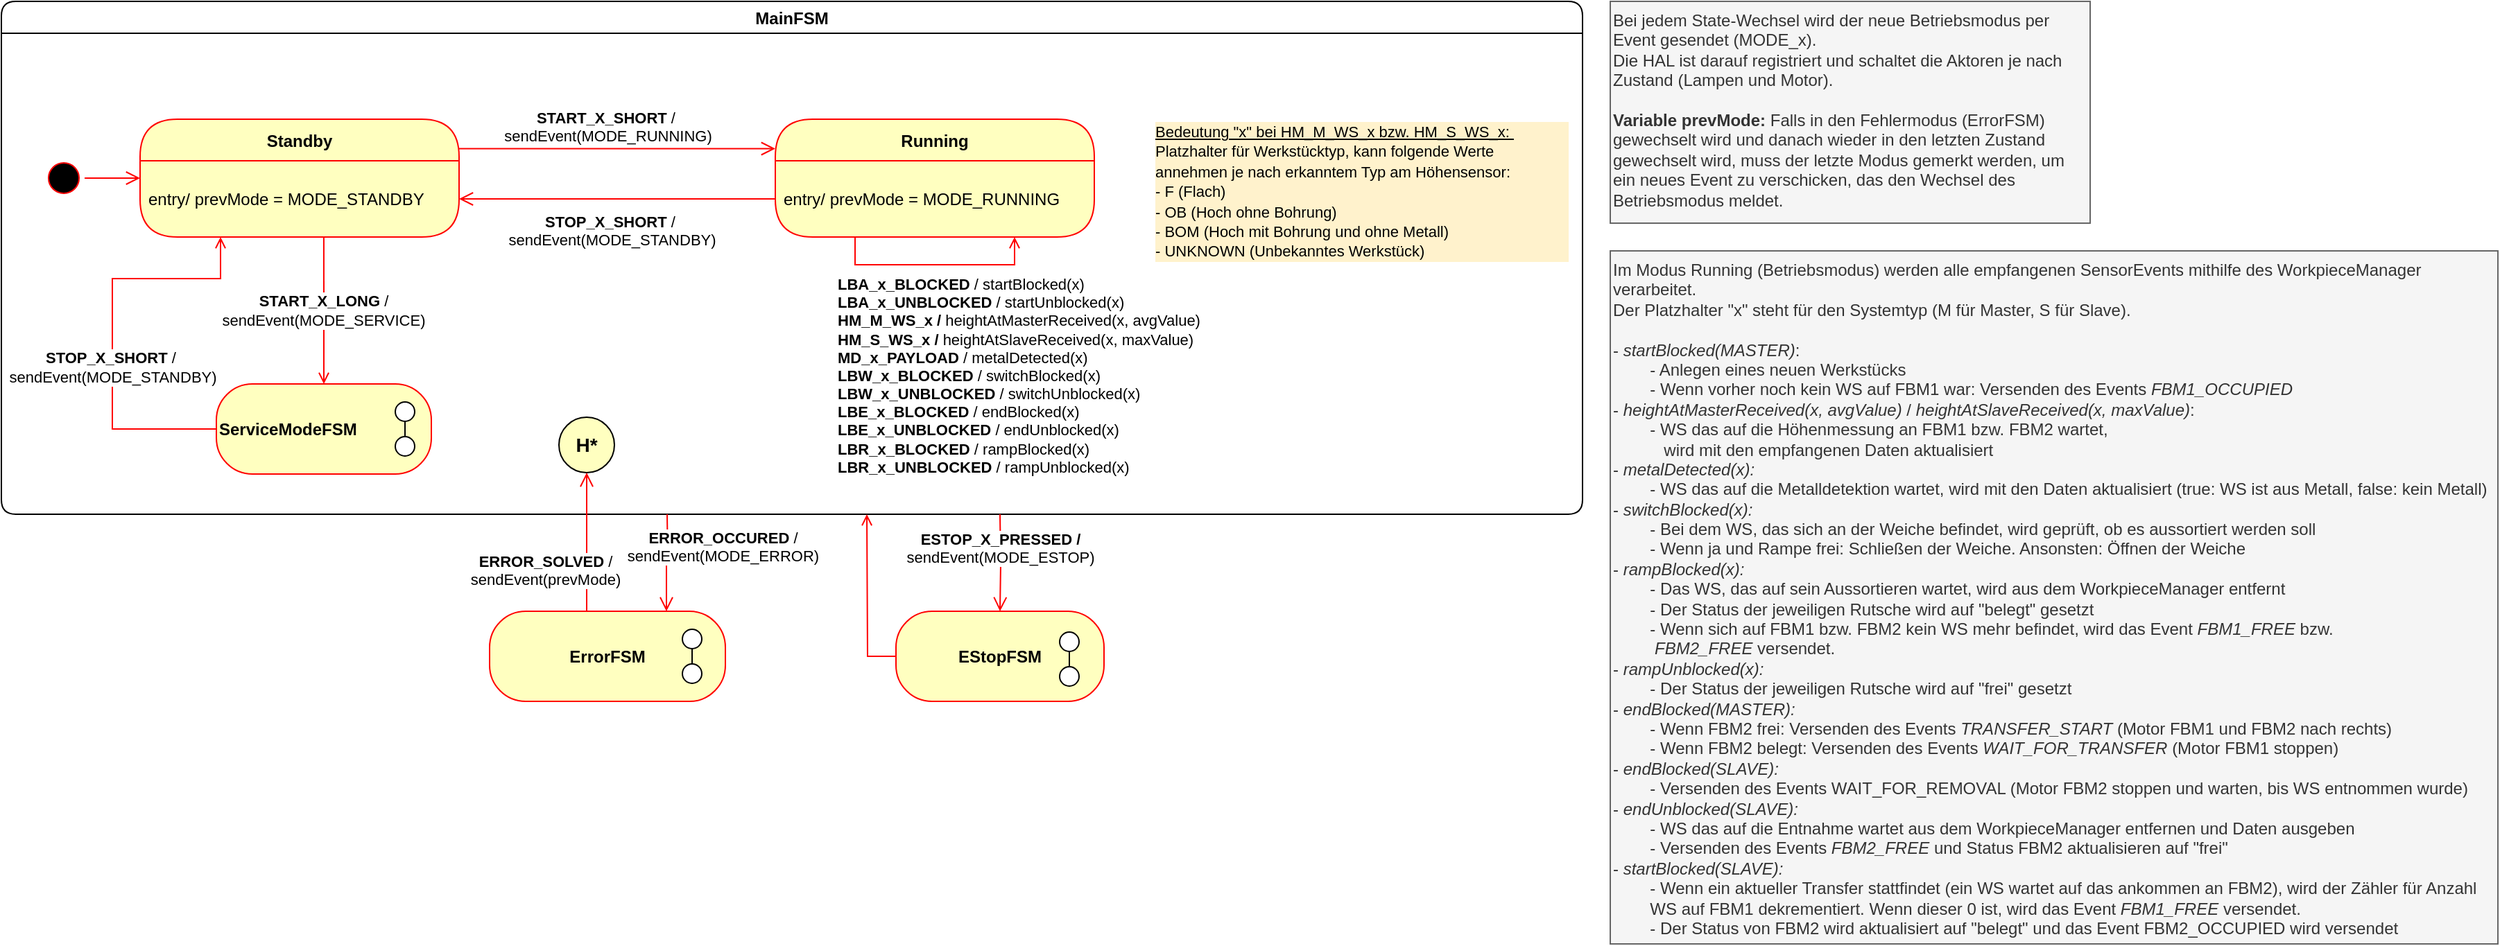 <mxfile version="20.8.16" type="device" pages="6"><diagram name="main" id="9BBptgbxjqZ7xIuFdk_F"><mxGraphModel dx="1728" dy="1003" grid="1" gridSize="10" guides="1" tooltips="1" connect="1" arrows="1" fold="1" page="1" pageScale="1" pageWidth="827" pageHeight="1169" math="0" shadow="0"><root><mxCell id="0"/><mxCell id="1" parent="0"/><mxCell id="zGU2goThE1gWJ3c4T70y-29" value="MainFSM" style="swimlane;rounded=1;" parent="1" vertex="1"><mxGeometry x="120" y="120" width="1140" height="370" as="geometry"><mxRectangle x="120" y="150" width="90" height="30" as="alternateBounds"/></mxGeometry></mxCell><mxCell id="zGU2goThE1gWJ3c4T70y-30" value="H*" style="ellipse;whiteSpace=wrap;html=1;aspect=fixed;rounded=1;fillColor=#FFFFC0;fontStyle=1;fontSize=14;" parent="zGU2goThE1gWJ3c4T70y-29" vertex="1"><mxGeometry x="402" y="300" width="40" height="40" as="geometry"/></mxCell><mxCell id="5GFJCboJqdOU2PvZoWna-4" value="&lt;b&gt;STOP_X_SHORT&lt;/b&gt;&lt;span style=&quot;border-color: var(--border-color);&quot;&gt;&amp;nbsp;/&amp;nbsp;&lt;/span&gt;&lt;br style=&quot;border-color: var(--border-color);&quot;&gt;&lt;span style=&quot;border-color: var(--border-color);&quot;&gt;sendEvent(MODE_STANDBY)&lt;/span&gt;" style="edgeStyle=orthogonalEdgeStyle;rounded=0;orthogonalLoop=1;jettySize=auto;html=1;exitX=0;exitY=0.5;exitDx=0;exitDy=0;entryX=0.25;entryY=1;entryDx=0;entryDy=0;strokeColor=#FF0000;endArrow=open;endFill=0;" parent="zGU2goThE1gWJ3c4T70y-29" source="zGU2goThE1gWJ3c4T70y-37" target="JbTkuY7JHVf5ct9qyfba-7" edge="1"><mxGeometry x="-0.177" relative="1" as="geometry"><Array as="points"><mxPoint x="80" y="309"/><mxPoint x="80" y="200"/><mxPoint x="158" y="200"/><mxPoint x="158" y="170"/></Array><mxPoint as="offset"/></mxGeometry></mxCell><mxCell id="zGU2goThE1gWJ3c4T70y-37" value="ServiceModeFSM" style="rounded=1;whiteSpace=wrap;html=1;arcSize=40;fontColor=#000000;fillColor=#ffffc0;strokeColor=#ff0000;fontStyle=1;align=left;" parent="zGU2goThE1gWJ3c4T70y-29" vertex="1"><mxGeometry x="155" y="276" width="155" height="65" as="geometry"/></mxCell><mxCell id="zGU2goThE1gWJ3c4T70y-1" value="" style="ellipse;html=1;shape=startState;fillColor=#000000;strokeColor=#ff0000;" parent="zGU2goThE1gWJ3c4T70y-29" vertex="1"><mxGeometry x="30" y="112.5" width="30" height="30" as="geometry"/></mxCell><mxCell id="JbTkuY7JHVf5ct9qyfba-2" value="Running" style="swimlane;fontStyle=1;align=center;verticalAlign=middle;childLayout=stackLayout;horizontal=1;startSize=30;horizontalStack=0;resizeParent=0;resizeLast=1;container=0;fontColor=#000000;collapsible=0;rounded=1;arcSize=30;strokeColor=#ff0000;fillColor=#ffffc0;swimlaneFillColor=#ffffc0;dropTarget=0;" parent="zGU2goThE1gWJ3c4T70y-29" vertex="1"><mxGeometry x="558" y="85" width="230" height="85" as="geometry"/></mxCell><mxCell id="JbTkuY7JHVf5ct9qyfba-3" value="entry/ prevMode = MODE_RUNNING" style="text;html=1;strokeColor=none;fillColor=none;align=left;verticalAlign=middle;spacingLeft=4;spacingRight=4;whiteSpace=wrap;overflow=hidden;rotatable=0;fontColor=#000000;" parent="JbTkuY7JHVf5ct9qyfba-2" vertex="1"><mxGeometry y="30" width="230" height="55" as="geometry"/></mxCell><mxCell id="2KxJ7wpqdPCzPt0vH-UE-5" value="&lt;b&gt;LBA_x_BLOCKED&lt;/b&gt; / startBlocked(x)&lt;br&gt;&lt;b&gt;LBA_x_UNBLOCKED&lt;/b&gt; / startUnblocked(x)&lt;br&gt;&lt;b&gt;HM_M_WS_x / &lt;/b&gt;heightAtMasterReceived(x, avgValue)&lt;br&gt;&lt;b style=&quot;border-color: var(--border-color);&quot;&gt;HM_S_WS_x /&amp;nbsp;&lt;/b&gt;heightAtSlaveReceived(x, maxValue)&lt;br&gt;&lt;b&gt;MD_x_PAYLOAD&lt;/b&gt; / metalDetected(x)&lt;br style=&quot;border-color: var(--border-color);&quot;&gt;&lt;b&gt;LBW_x_BLOCKED&lt;/b&gt; / switchBlocked(x)&lt;br&gt;&lt;b&gt;LBW_x_UNBLOCKED&lt;/b&gt; / switchUnblocked(x)&lt;br&gt;&lt;b&gt;LBE_x_BLOCKED&lt;/b&gt; / endBlocked(x)&lt;br&gt;&lt;b&gt;LBE_x_UNBLOCKED&lt;/b&gt; / endUnblocked(x)&lt;br&gt;&lt;b&gt;LBR_x_BLOCKED&lt;/b&gt; / rampBlocked(x)&lt;br&gt;&lt;b&gt;LBR_x_UNBLOCKED&lt;/b&gt;&amp;nbsp;/ rampUnblocked(x)" style="edgeStyle=orthogonalEdgeStyle;rounded=0;orthogonalLoop=1;jettySize=auto;html=1;exitX=0.25;exitY=1;exitDx=0;exitDy=0;entryX=0.75;entryY=1;entryDx=0;entryDy=0;strokeColor=#FF0000;endArrow=open;endFill=0;align=left;" parent="JbTkuY7JHVf5ct9qyfba-2" source="JbTkuY7JHVf5ct9qyfba-3" target="JbTkuY7JHVf5ct9qyfba-3" edge="1"><mxGeometry x="-0.742" y="-81" relative="1" as="geometry"><mxPoint x="-15" y="-1" as="offset"/></mxGeometry></mxCell><mxCell id="JbTkuY7JHVf5ct9qyfba-6" value="Standby" style="swimlane;fontStyle=1;align=center;verticalAlign=middle;childLayout=stackLayout;horizontal=1;startSize=30;horizontalStack=0;resizeParent=0;resizeLast=1;container=0;fontColor=#000000;collapsible=0;rounded=1;arcSize=30;strokeColor=#ff0000;fillColor=#ffffc0;swimlaneFillColor=#ffffc0;dropTarget=0;" parent="zGU2goThE1gWJ3c4T70y-29" vertex="1"><mxGeometry x="100" y="85" width="230" height="85" as="geometry"/></mxCell><mxCell id="JbTkuY7JHVf5ct9qyfba-7" value="entry/ prevMode = MODE_STANDBY" style="text;html=1;strokeColor=none;fillColor=none;align=left;verticalAlign=middle;spacingLeft=4;spacingRight=4;whiteSpace=wrap;overflow=hidden;rotatable=0;fontColor=#000000;" parent="JbTkuY7JHVf5ct9qyfba-6" vertex="1"><mxGeometry y="30" width="230" height="55" as="geometry"/></mxCell><mxCell id="zGU2goThE1gWJ3c4T70y-2" value="" style="edgeStyle=orthogonalEdgeStyle;html=1;verticalAlign=bottom;endArrow=open;endSize=8;strokeColor=#ff0000;rounded=0;entryX=0;entryY=0.5;entryDx=0;entryDy=0;" parent="zGU2goThE1gWJ3c4T70y-29" source="zGU2goThE1gWJ3c4T70y-1" target="JbTkuY7JHVf5ct9qyfba-6" edge="1"><mxGeometry relative="1" as="geometry"><mxPoint x="120" y="135" as="targetPoint"/><mxPoint x="80" y="135" as="sourcePoint"/><Array as="points"/></mxGeometry></mxCell><mxCell id="zGU2goThE1gWJ3c4T70y-15" value="START_X_SHORT&lt;span style=&quot;font-weight: normal;&quot;&gt; /&amp;nbsp;&lt;br&gt;sendEvent(MODE_RUNNING)&lt;/span&gt;" style="edgeStyle=orthogonalEdgeStyle;html=1;verticalAlign=bottom;endArrow=open;endSize=8;strokeColor=#ff0000;rounded=0;exitX=1;exitY=0.25;exitDx=0;exitDy=0;fontStyle=1;entryX=0;entryY=0.25;entryDx=0;entryDy=0;" parent="zGU2goThE1gWJ3c4T70y-29" source="JbTkuY7JHVf5ct9qyfba-6" target="JbTkuY7JHVf5ct9qyfba-2" edge="1"><mxGeometry x="-0.059" relative="1" as="geometry"><mxPoint x="130" y="140" as="targetPoint"/><mxPoint x="240" y="122.5" as="sourcePoint"/><Array as="points"/><mxPoint as="offset"/></mxGeometry></mxCell><mxCell id="zGU2goThE1gWJ3c4T70y-16" value="STOP_X_SHORT&lt;span style=&quot;font-weight: normal;&quot;&gt;&amp;nbsp;/&amp;nbsp;&lt;/span&gt;&lt;br style=&quot;border-color: var(--border-color); font-weight: 400;&quot;&gt;&lt;span style=&quot;font-weight: 400;&quot;&gt;sendEvent(MODE_STANDBY)&lt;/span&gt;" style="edgeStyle=orthogonalEdgeStyle;html=1;verticalAlign=bottom;endArrow=open;endSize=8;strokeColor=#ff0000;rounded=0;fontStyle=1;exitX=0;exitY=0.5;exitDx=0;exitDy=0;entryX=1;entryY=0.5;entryDx=0;entryDy=0;" parent="zGU2goThE1gWJ3c4T70y-29" source="JbTkuY7JHVf5ct9qyfba-3" target="JbTkuY7JHVf5ct9qyfba-7" edge="1"><mxGeometry x="0.035" y="37" relative="1" as="geometry"><mxPoint x="240" y="135" as="targetPoint"/><mxPoint x="250" y="190" as="sourcePoint"/><Array as="points"/><mxPoint y="1" as="offset"/></mxGeometry></mxCell><mxCell id="zGU2goThE1gWJ3c4T70y-39" value="" style="ellipse;whiteSpace=wrap;html=1;aspect=fixed;rounded=1;fontSize=14;fillColor=#FFFFFF;" parent="zGU2goThE1gWJ3c4T70y-29" vertex="1"><mxGeometry x="764" y="468" width="14" height="14" as="geometry"/></mxCell><mxCell id="zGU2goThE1gWJ3c4T70y-40" value="" style="ellipse;whiteSpace=wrap;html=1;aspect=fixed;rounded=1;fontSize=14;fillColor=#FFFFFF;" parent="zGU2goThE1gWJ3c4T70y-29" vertex="1"><mxGeometry x="764" y="443" width="14" height="14" as="geometry"/></mxCell><mxCell id="zGU2goThE1gWJ3c4T70y-41" style="edgeStyle=orthogonalEdgeStyle;rounded=0;orthogonalLoop=1;jettySize=auto;html=1;exitX=0.5;exitY=1;exitDx=0;exitDy=0;entryX=0.5;entryY=0;entryDx=0;entryDy=0;strokeColor=#000000;fontSize=14;endArrow=none;endFill=0;" parent="zGU2goThE1gWJ3c4T70y-29" edge="1"><mxGeometry relative="1" as="geometry"><mxPoint x="771" y="458" as="sourcePoint"/><mxPoint x="771" y="469" as="targetPoint"/></mxGeometry></mxCell><mxCell id="zGU2goThE1gWJ3c4T70y-34" value="" style="ellipse;whiteSpace=wrap;html=1;aspect=fixed;rounded=1;fontSize=14;fillColor=#FFFFFF;" parent="zGU2goThE1gWJ3c4T70y-29" vertex="1"><mxGeometry x="284" y="314" width="14" height="14" as="geometry"/></mxCell><mxCell id="zGU2goThE1gWJ3c4T70y-33" value="" style="ellipse;whiteSpace=wrap;html=1;aspect=fixed;rounded=1;fontSize=14;fillColor=#FFFFFF;" parent="zGU2goThE1gWJ3c4T70y-29" vertex="1"><mxGeometry x="284" y="289" width="14" height="14" as="geometry"/></mxCell><mxCell id="zGU2goThE1gWJ3c4T70y-35" style="edgeStyle=orthogonalEdgeStyle;rounded=0;orthogonalLoop=1;jettySize=auto;html=1;exitX=0.5;exitY=1;exitDx=0;exitDy=0;entryX=0.5;entryY=0;entryDx=0;entryDy=0;strokeColor=#000000;fontSize=14;endArrow=none;endFill=0;" parent="zGU2goThE1gWJ3c4T70y-29" source="zGU2goThE1gWJ3c4T70y-33" target="zGU2goThE1gWJ3c4T70y-34" edge="1"><mxGeometry relative="1" as="geometry"/></mxCell><mxCell id="5GFJCboJqdOU2PvZoWna-2" value="&lt;b&gt;START_X_LONG&lt;/b&gt;&lt;span style=&quot;border-color: var(--border-color);&quot;&gt;&amp;nbsp;/&lt;br style=&quot;border-color: var(--border-color);&quot;&gt;sendEvent(MODE_SERVICE)&lt;/span&gt;" style="edgeStyle=orthogonalEdgeStyle;rounded=0;orthogonalLoop=1;jettySize=auto;html=1;exitX=0.576;exitY=1;exitDx=0;exitDy=0;entryX=0.5;entryY=0;entryDx=0;entryDy=0;strokeColor=#FF0000;endArrow=open;endFill=0;exitPerimeter=0;" parent="zGU2goThE1gWJ3c4T70y-29" source="JbTkuY7JHVf5ct9qyfba-7" target="zGU2goThE1gWJ3c4T70y-37" edge="1"><mxGeometry relative="1" as="geometry"/></mxCell><mxCell id="QPpGCxJhrBoF3-cOlzJq-1" value="&lt;div style=&quot;&quot;&gt;&lt;span style=&quot;font-size: 11px;&quot;&gt;&lt;span&gt;&lt;u&gt;Bedeutung &quot;x&quot; bei HM_M_WS_x bzw. HM_S_WS_x:&amp;nbsp;&lt;/u&gt;&lt;/span&gt;&lt;/span&gt;&lt;/div&gt;&lt;div style=&quot;&quot;&gt;&lt;span style=&quot;font-size: 11px;&quot;&gt;&lt;span&gt;Platzhalter für Werkstücktyp, kann folgende Werte annehmen je nach erkanntem Typ am Höhensensor:&lt;/span&gt;&lt;/span&gt;&lt;/div&gt;&lt;span style=&quot;border-color: var(--border-color); font-size: 11px;&quot;&gt;- F (Flach)&lt;br&gt;- OB (Hoch ohne Bohrung)&lt;br&gt;- BOM (Hoch mit Bohrung und ohne Metall)&lt;br&gt;- UNKNOWN (Unbekanntes Werkstück)&lt;/span&gt;" style="text;html=1;strokeColor=none;fillColor=none;align=left;verticalAlign=top;whiteSpace=wrap;rounded=0;fontStyle=0;labelBorderColor=none;labelBackgroundColor=#FFF2CC;" parent="zGU2goThE1gWJ3c4T70y-29" vertex="1"><mxGeometry x="830" y="80" width="300" height="120" as="geometry"/></mxCell><mxCell id="zGU2goThE1gWJ3c4T70y-19" value="ERROR_OCCURED&lt;span style=&quot;font-weight: normal;&quot;&gt; /&lt;br&gt;sendEvent(MODE_ERROR)&lt;/span&gt;" style="edgeStyle=orthogonalEdgeStyle;html=1;verticalAlign=bottom;endArrow=open;endSize=8;strokeColor=#ff0000;rounded=0;entryX=0.75;entryY=0;entryDx=0;entryDy=0;fontStyle=1" parent="1" target="zGU2goThE1gWJ3c4T70y-43" edge="1"><mxGeometry x="0.143" y="40" relative="1" as="geometry"><mxPoint x="582" y="560" as="targetPoint"/><mxPoint x="600" y="490" as="sourcePoint"/><Array as="points"/><mxPoint as="offset"/></mxGeometry></mxCell><mxCell id="zGU2goThE1gWJ3c4T70y-31" value="ERROR_SOLVED&lt;span style=&quot;font-weight: normal;&quot;&gt; /&lt;br&gt;sendEvent(prevMode)&lt;/span&gt;" style="edgeStyle=orthogonalEdgeStyle;html=1;verticalAlign=bottom;endArrow=open;endSize=8;strokeColor=#ff0000;rounded=0;entryX=0.5;entryY=1;entryDx=0;entryDy=0;exitX=0.25;exitY=0;exitDx=0;exitDy=0;fontStyle=1" parent="1" target="zGU2goThE1gWJ3c4T70y-30" edge="1"><mxGeometry x="-0.722" y="30" relative="1" as="geometry"><mxPoint x="782" y="420" as="targetPoint"/><mxPoint x="542" y="560" as="sourcePoint"/><Array as="points"><mxPoint x="542" y="470"/><mxPoint x="542" y="470"/></Array><mxPoint as="offset"/></mxGeometry></mxCell><mxCell id="zGU2goThE1gWJ3c4T70y-43" value="ErrorFSM" style="rounded=1;whiteSpace=wrap;html=1;arcSize=40;fontColor=#000000;fillColor=#ffffc0;strokeColor=#ff0000;fontStyle=1;align=center;" parent="1" vertex="1"><mxGeometry x="472" y="560" width="170" height="65" as="geometry"/></mxCell><mxCell id="zGU2goThE1gWJ3c4T70y-44" value="" style="group" parent="1" vertex="1" connectable="0"><mxGeometry x="608" y="565" width="20" height="55" as="geometry"/></mxCell><mxCell id="zGU2goThE1gWJ3c4T70y-45" value="" style="ellipse;whiteSpace=wrap;html=1;aspect=fixed;rounded=1;fontSize=14;fillColor=#FFFFFF;" parent="zGU2goThE1gWJ3c4T70y-44" vertex="1"><mxGeometry x="3" y="33" width="14" height="14" as="geometry"/></mxCell><mxCell id="zGU2goThE1gWJ3c4T70y-46" value="" style="ellipse;whiteSpace=wrap;html=1;aspect=fixed;rounded=1;fontSize=14;fillColor=#FFFFFF;" parent="zGU2goThE1gWJ3c4T70y-44" vertex="1"><mxGeometry x="3" y="8" width="14" height="14" as="geometry"/></mxCell><mxCell id="zGU2goThE1gWJ3c4T70y-47" style="edgeStyle=orthogonalEdgeStyle;rounded=0;orthogonalLoop=1;jettySize=auto;html=1;exitX=0.5;exitY=1;exitDx=0;exitDy=0;entryX=0.5;entryY=0;entryDx=0;entryDy=0;strokeColor=#000000;fontSize=14;endArrow=none;endFill=0;" parent="zGU2goThE1gWJ3c4T70y-44" source="zGU2goThE1gWJ3c4T70y-46" target="zGU2goThE1gWJ3c4T70y-45" edge="1"><mxGeometry relative="1" as="geometry"/></mxCell><mxCell id="5GFJCboJqdOU2PvZoWna-1" style="edgeStyle=orthogonalEdgeStyle;rounded=0;orthogonalLoop=1;jettySize=auto;html=1;exitX=0;exitY=0.5;exitDx=0;exitDy=0;strokeColor=#FF0000;endArrow=open;endFill=0;" parent="1" source="zGU2goThE1gWJ3c4T70y-42" edge="1"><mxGeometry relative="1" as="geometry"><mxPoint x="744" y="490" as="targetPoint"/></mxGeometry></mxCell><mxCell id="zGU2goThE1gWJ3c4T70y-42" value="EStopFSM" style="rounded=1;whiteSpace=wrap;html=1;arcSize=40;fontColor=#000000;fillColor=#ffffc0;strokeColor=#ff0000;fontStyle=1;align=center;" parent="1" vertex="1"><mxGeometry x="765" y="560" width="150" height="65" as="geometry"/></mxCell><mxCell id="zGU2goThE1gWJ3c4T70y-20" value="ESTOP_X_PRESSED&amp;nbsp;/&lt;br style=&quot;border-color: var(--border-color); font-weight: 400;&quot;&gt;&lt;span style=&quot;font-weight: 400;&quot;&gt;sendEvent(MODE_ESTOP)&lt;/span&gt;" style="edgeStyle=orthogonalEdgeStyle;html=1;verticalAlign=bottom;endArrow=open;endSize=8;strokeColor=#ff0000;rounded=0;entryX=0.5;entryY=0;entryDx=0;entryDy=0;fontStyle=1" parent="1" target="zGU2goThE1gWJ3c4T70y-42" edge="1"><mxGeometry x="0.143" relative="1" as="geometry"><mxPoint x="815" y="330" as="targetPoint"/><mxPoint x="840" y="490" as="sourcePoint"/><Array as="points"/><mxPoint as="offset"/></mxGeometry></mxCell><mxCell id="5GFJCboJqdOU2PvZoWna-9" value="" style="ellipse;whiteSpace=wrap;html=1;aspect=fixed;rounded=1;fontSize=14;fillColor=#FFFFFF;" parent="1" vertex="1"><mxGeometry x="883" y="600" width="14" height="14" as="geometry"/></mxCell><mxCell id="5GFJCboJqdOU2PvZoWna-10" value="" style="ellipse;whiteSpace=wrap;html=1;aspect=fixed;rounded=1;fontSize=14;fillColor=#FFFFFF;" parent="1" vertex="1"><mxGeometry x="883" y="575" width="14" height="14" as="geometry"/></mxCell><mxCell id="5GFJCboJqdOU2PvZoWna-11" style="edgeStyle=orthogonalEdgeStyle;rounded=0;orthogonalLoop=1;jettySize=auto;html=1;exitX=0.5;exitY=1;exitDx=0;exitDy=0;entryX=0.5;entryY=0;entryDx=0;entryDy=0;strokeColor=#000000;fontSize=14;endArrow=none;endFill=0;" parent="1" source="5GFJCboJqdOU2PvZoWna-10" target="5GFJCboJqdOU2PvZoWna-9" edge="1"><mxGeometry relative="1" as="geometry"/></mxCell><mxCell id="sglaCklKK6O411UUG54T-1" value="Bei jedem State-Wechsel wird der neue Betriebsmodus per Event gesendet (MODE_x).&lt;br&gt;Die HAL ist darauf registriert und schaltet die Aktoren je nach Zustand (Lampen und Motor).&lt;br&gt;&lt;br&gt;&lt;b&gt;Variable prevMode: &lt;/b&gt;Falls in den Fehlermodus (ErrorFSM) gewechselt wird und danach wieder in den letzten Zustand gewechselt wird, muss der letzte Modus gemerkt werden, um ein neues Event zu verschicken, das den Wechsel des Betriebsmodus meldet." style="text;html=1;strokeColor=#666666;fillColor=#f5f5f5;align=left;verticalAlign=top;whiteSpace=wrap;rounded=0;fontColor=#333333;" parent="1" vertex="1"><mxGeometry x="1280" y="120" width="346" height="160" as="geometry"/></mxCell><mxCell id="sglaCklKK6O411UUG54T-2" value="Im Modus Running (Betriebsmodus) werden alle empfangenen SensorEvents mithilfe des WorkpieceManager verarbeitet.&lt;br&gt;Der Platzhalter &quot;x&quot; steht für den Systemtyp (M für Master, S für Slave).&lt;br&gt;&lt;br&gt;- &lt;i&gt;startBlocked(MASTER)&lt;/i&gt;: &lt;br&gt;&lt;span style=&quot;white-space: pre;&quot;&gt;&#9;&lt;/span&gt;- Anlegen eines neuen Werkstücks&lt;br&gt;&lt;span style=&quot;white-space: pre;&quot;&gt;&#9;&lt;/span&gt;- Wenn vorher noch kein WS auf FBM1 war: Versenden des Events &lt;i&gt;FBM1_OCCUPIED&lt;/i&gt;&lt;br&gt;- &lt;i&gt;heightAtMasterReceived(x, avgValue)&lt;/i&gt; / &lt;i&gt;heightAtSlaveReceived(x, maxValue)&lt;/i&gt;:&lt;br&gt;&lt;span style=&quot;white-space: pre;&quot;&gt;&#9;&lt;/span&gt;- WS das auf die Höhenmessung an FBM1 bzw. FBM2 wartet, &lt;br&gt;&lt;span style=&quot;white-space: pre;&quot;&gt;&#9;&lt;/span&gt;&amp;nbsp; &amp;nbsp;wird mit den empfangenen Daten aktualisiert&lt;br&gt;- &lt;i&gt;metalDetected(x):&lt;/i&gt;&lt;br&gt;&lt;span style=&quot;white-space: pre;&quot;&gt;&#9;&lt;/span&gt;- WS das auf die Metalldetektion wartet, wird mit den Daten aktualisiert (true: WS ist aus Metall, false: kein Metall)&lt;br&gt;- &lt;i&gt;switchBlocked(x):&lt;/i&gt;&lt;br&gt;&lt;span style=&quot;white-space: pre;&quot;&gt;&#9;&lt;/span&gt;- Bei dem WS, das sich an der Weiche befindet, wird geprüft, ob es aussortiert werden soll&lt;br&gt;&lt;span style=&quot;white-space: pre;&quot;&gt;&#9;&lt;/span&gt;- Wenn ja und Rampe frei: Schließen der Weiche. Ansonsten: Öffnen der Weiche&lt;br&gt;- &lt;i&gt;rampBlocked(x):&lt;/i&gt;&lt;br&gt;&lt;span style=&quot;white-space: pre;&quot;&gt;&#9;&lt;/span&gt;- Das WS, das auf sein Aussortieren wartet, wird aus dem WorkpieceManager entfernt&lt;br&gt;&lt;span style=&quot;white-space: pre;&quot;&gt;&#9;&lt;/span&gt;- Der Status der jeweiligen Rutsche wird auf &quot;belegt&quot; gesetzt&lt;br&gt;&lt;span style=&quot;white-space: pre;&quot;&gt;&#9;&lt;/span&gt;- Wenn sich auf FBM1 bzw. FBM2 kein WS mehr befindet, wird das Event &lt;i&gt;FBM1_FREE &lt;/i&gt;bzw. &lt;span style=&quot;white-space: pre;&quot;&gt;&#9;&lt;/span&gt;&amp;nbsp;&lt;i&gt;FBM2_FREE&amp;nbsp;&lt;/i&gt;versendet.&lt;br&gt;- &lt;i&gt;rampUnblocked(x):&lt;/i&gt;&lt;br&gt;&lt;span style=&quot;white-space: pre;&quot;&gt;&#9;&lt;/span&gt;- Der Status der jeweiligen Rutsche wird auf &quot;frei&quot; gesetzt&lt;br&gt;- &lt;i&gt;endBlocked(MASTER):&lt;/i&gt;&lt;br&gt;&lt;span style=&quot;white-space: pre;&quot;&gt;&#9;&lt;/span&gt;- Wenn FBM2 frei: Versenden des Events &lt;i&gt;TRANSFER_START &lt;/i&gt;(Motor FBM1 und FBM2 nach rechts)&lt;br&gt;&lt;span style=&quot;white-space: pre;&quot;&gt;&#9;&lt;/span&gt;- Wenn FBM2 belegt: Versenden des Events &lt;i&gt;WAIT_FOR_TRANSFER &lt;/i&gt;(Motor FBM1 stoppen)&lt;br&gt;- &lt;i&gt;endBlocked(SLAVE):&lt;/i&gt;&lt;br&gt;&lt;span style=&quot;white-space: pre;&quot;&gt;&#9;&lt;/span&gt;- Versenden des Events WAIT_FOR_REMOVAL (Motor FBM2 stoppen und warten, bis WS entnommen wurde)&lt;br&gt;- &lt;i&gt;endUnblocked(SLAVE):&lt;/i&gt;&lt;br&gt;&lt;span style=&quot;white-space: pre;&quot;&gt;&#9;&lt;/span&gt;- WS das auf die Entnahme wartet aus dem WorkpieceManager entfernen und Daten ausgeben&lt;br&gt;&lt;span style=&quot;white-space: pre;&quot;&gt;&#9;&lt;/span&gt;- Versenden des Events &lt;i&gt;FBM2_FREE&lt;/i&gt; und Status FBM2 aktualisieren auf &quot;frei&quot;&lt;br&gt;- &lt;i&gt;startBlocked(SLAVE):&lt;/i&gt;&lt;br&gt;&lt;span style=&quot;white-space: pre;&quot;&gt;&#9;&lt;/span&gt;- Wenn ein aktueller Transfer stattfindet (ein WS wartet auf das ankommen an FBM2), wird der Zähler für Anzahl &lt;span style=&quot;white-space: pre;&quot;&gt;&#9;&lt;/span&gt;WS auf FBM1 dekrementiert. Wenn dieser 0 ist, wird das Event &lt;i&gt;FBM1_FREE&lt;/i&gt; versendet.&lt;br&gt;&lt;span style=&quot;white-space: pre;&quot;&gt;&#9;&lt;/span&gt;- Der Status von FBM2 wird aktualisiert auf &quot;belegt&quot; und das Event FBM2_OCCUPIED wird versendet" style="text;html=1;strokeColor=#666666;fillColor=#f5f5f5;align=left;verticalAlign=top;whiteSpace=wrap;rounded=0;fontColor=#333333;" parent="1" vertex="1"><mxGeometry x="1280" y="300" width="640" height="500" as="geometry"/></mxCell></root></mxGraphModel></diagram><diagram id="QllDfX1K9tjjs9wqF1pc" name="motor"><mxGraphModel dx="3771" dy="3358" grid="1" gridSize="10" guides="1" tooltips="1" connect="1" arrows="1" fold="1" page="1" pageScale="1" pageWidth="827" pageHeight="1169" math="0" shadow="0"><root><mxCell id="0"/><mxCell id="1" parent="0"/><mxCell id="Z-nrUpfUwHJtx0alLLF2-1" value="MotorFSM" style="swimlane;rounded=1;fillColor=none;startSize=23;" parent="1" vertex="1"><mxGeometry x="10" y="-1160" width="1160" height="420" as="geometry"><mxRectangle x="120" y="150" width="90" height="30" as="alternateBounds"/></mxGeometry></mxCell><mxCell id="Z-nrUpfUwHJtx0alLLF2-3" value="Standby" style="swimlane;fontStyle=1;align=center;verticalAlign=middle;childLayout=stackLayout;horizontal=1;startSize=30;horizontalStack=0;resizeParent=0;resizeLast=1;container=0;fontColor=#000000;collapsible=0;rounded=1;arcSize=30;strokeColor=#ff0000;fillColor=#ffffc0;swimlaneFillColor=#ffffc0;dropTarget=0;" parent="Z-nrUpfUwHJtx0alLLF2-1" vertex="1"><mxGeometry x="60" y="45" width="220" height="85" as="geometry"/></mxCell><mxCell id="Z-nrUpfUwHJtx0alLLF2-4" value="&lt;div style=&quot;&quot;&gt;entry /&amp;nbsp;sendEvent(MOTOR_X_STOP)&lt;/div&gt;exit /" style="text;html=1;strokeColor=none;fillColor=none;align=left;verticalAlign=top;spacingLeft=4;spacingRight=4;whiteSpace=wrap;overflow=hidden;rotatable=0;fontColor=#000000;" parent="Z-nrUpfUwHJtx0alLLF2-3" vertex="1"><mxGeometry y="30" width="220" height="55" as="geometry"/></mxCell><mxCell id="Z-nrUpfUwHJtx0alLLF2-7" value="RightSlow" style="swimlane;fontStyle=1;align=center;verticalAlign=middle;childLayout=stackLayout;horizontal=1;startSize=30;horizontalStack=0;resizeParent=0;resizeLast=1;container=0;fontColor=#000000;collapsible=0;rounded=1;arcSize=30;strokeColor=#ff0000;fillColor=#ffffc0;swimlaneFillColor=#ffffc0;dropTarget=0;" parent="Z-nrUpfUwHJtx0alLLF2-1" vertex="1"><mxGeometry x="410" y="170" width="220" height="85" as="geometry"/></mxCell><mxCell id="Z-nrUpfUwHJtx0alLLF2-8" value="entry / sendEvent(MOTOR_X_SLOW)&lt;br&gt;exit /" style="text;html=1;strokeColor=none;fillColor=none;align=left;verticalAlign=top;spacingLeft=4;spacingRight=4;whiteSpace=wrap;overflow=hidden;rotatable=0;fontColor=#000000;" parent="Z-nrUpfUwHJtx0alLLF2-7" vertex="1"><mxGeometry y="30" width="220" height="55" as="geometry"/></mxCell><mxCell id="Z-nrUpfUwHJtx0alLLF2-20" value="Ready" style="swimlane;fontStyle=1;align=center;verticalAlign=middle;childLayout=stackLayout;horizontal=1;startSize=30;horizontalStack=0;resizeParent=0;resizeLast=1;container=0;fontColor=#000000;collapsible=0;rounded=1;arcSize=30;strokeColor=#ff0000;fillColor=#ffffc0;swimlaneFillColor=#ffffc0;dropTarget=0;" parent="Z-nrUpfUwHJtx0alLLF2-1" vertex="1"><mxGeometry x="410" y="45" width="220" height="85" as="geometry"/></mxCell><mxCell id="Z-nrUpfUwHJtx0alLLF2-21" value="entry /&amp;nbsp;&lt;br&gt;exit /" style="text;html=1;strokeColor=none;fillColor=none;align=left;verticalAlign=top;spacingLeft=4;spacingRight=4;whiteSpace=wrap;overflow=hidden;rotatable=0;fontColor=#000000;" parent="Z-nrUpfUwHJtx0alLLF2-20" vertex="1"><mxGeometry y="30" width="220" height="55" as="geometry"/></mxCell><mxCell id="Z-nrUpfUwHJtx0alLLF2-11" value="RightFast" style="swimlane;fontStyle=1;align=center;verticalAlign=middle;childLayout=stackLayout;horizontal=1;startSize=30;horizontalStack=0;resizeParent=0;resizeLast=1;container=0;fontColor=#000000;collapsible=0;rounded=1;arcSize=30;strokeColor=#ff0000;fillColor=#ffffc0;swimlaneFillColor=#ffffc0;dropTarget=0;" parent="Z-nrUpfUwHJtx0alLLF2-1" vertex="1"><mxGeometry x="820" y="45" width="220" height="85" as="geometry"/></mxCell><mxCell id="Z-nrUpfUwHJtx0alLLF2-12" value="entry / sendEvent(MOTOR_X_FAST)&lt;br&gt;exit /" style="text;html=1;strokeColor=none;fillColor=none;align=left;verticalAlign=top;spacingLeft=4;spacingRight=4;whiteSpace=wrap;overflow=hidden;rotatable=0;fontColor=#000000;" parent="Z-nrUpfUwHJtx0alLLF2-11" vertex="1"><mxGeometry y="30" width="220" height="55" as="geometry"/></mxCell><mxCell id="Z-nrUpfUwHJtx0alLLF2-14" value="HM_X_NEW_WS" style="edgeStyle=orthogonalEdgeStyle;html=1;verticalAlign=bottom;endArrow=open;endSize=8;strokeColor=#ff0000;rounded=0;entryX=1;entryY=0;entryDx=0;entryDy=0;exitX=0.25;exitY=1;exitDx=0;exitDy=0;fontStyle=1" parent="Z-nrUpfUwHJtx0alLLF2-1" source="Z-nrUpfUwHJtx0alLLF2-12" target="Z-nrUpfUwHJtx0alLLF2-8" edge="1"><mxGeometry x="0.273" relative="1" as="geometry"><mxPoint x="290" y="112.5" as="targetPoint"/><mxPoint x="610" y="112.5" as="sourcePoint"/><Array as="points"><mxPoint x="875" y="200"/></Array><mxPoint as="offset"/></mxGeometry></mxCell><mxCell id="Z-nrUpfUwHJtx0alLLF2-15" value="HM_X_WS_Y" style="edgeStyle=orthogonalEdgeStyle;html=1;verticalAlign=bottom;endArrow=open;endSize=8;strokeColor=#ff0000;rounded=0;entryX=0.75;entryY=1;entryDx=0;entryDy=0;exitX=1;exitY=0.5;exitDx=0;exitDy=0;fontStyle=1" parent="Z-nrUpfUwHJtx0alLLF2-1" source="Z-nrUpfUwHJtx0alLLF2-8" target="Z-nrUpfUwHJtx0alLLF2-12" edge="1"><mxGeometry x="-0.514" y="-23" relative="1" as="geometry"><mxPoint x="620" y="290" as="targetPoint"/><mxPoint x="737.5" y="220" as="sourcePoint"/><Array as="points"><mxPoint x="738" y="228"/><mxPoint x="743" y="228"/></Array><mxPoint as="offset"/></mxGeometry></mxCell><mxCell id="Z-nrUpfUwHJtx0alLLF2-22" value="MODE_RUNNING" style="edgeStyle=orthogonalEdgeStyle;html=1;verticalAlign=bottom;endArrow=open;endSize=8;strokeColor=#ff0000;rounded=0;entryX=0;entryY=0;entryDx=0;entryDy=0;exitX=1;exitY=0;exitDx=0;exitDy=0;fontStyle=1" parent="Z-nrUpfUwHJtx0alLLF2-1" source="Z-nrUpfUwHJtx0alLLF2-4" target="Z-nrUpfUwHJtx0alLLF2-21" edge="1"><mxGeometry relative="1" as="geometry"><mxPoint x="505" y="370" as="targetPoint"/><mxPoint x="505" y="310" as="sourcePoint"/><Array as="points"><mxPoint x="370" y="75"/><mxPoint x="370" y="75"/></Array><mxPoint as="offset"/></mxGeometry></mxCell><mxCell id="Z-nrUpfUwHJtx0alLLF2-23" value="MODE_STANDBY" style="edgeStyle=orthogonalEdgeStyle;html=1;verticalAlign=bottom;endArrow=open;endSize=8;strokeColor=#ff0000;rounded=0;entryX=1;entryY=0.5;entryDx=0;entryDy=0;exitX=0;exitY=0.5;exitDx=0;exitDy=0;fontStyle=1" parent="Z-nrUpfUwHJtx0alLLF2-1" source="Z-nrUpfUwHJtx0alLLF2-21" target="Z-nrUpfUwHJtx0alLLF2-4" edge="1"><mxGeometry y="18" relative="1" as="geometry"><mxPoint x="540.0" y="160" as="targetPoint"/><mxPoint x="380" y="160" as="sourcePoint"/><Array as="points"/><mxPoint as="offset"/></mxGeometry></mxCell><mxCell id="Z-nrUpfUwHJtx0alLLF2-24" value="FBMX_OCCUPIED" style="edgeStyle=orthogonalEdgeStyle;html=1;verticalAlign=bottom;endArrow=open;endSize=8;strokeColor=#ff0000;rounded=0;entryX=0;entryY=0;entryDx=0;entryDy=0;exitX=1;exitY=0;exitDx=0;exitDy=0;fontStyle=1" parent="Z-nrUpfUwHJtx0alLLF2-1" source="Z-nrUpfUwHJtx0alLLF2-21" target="Z-nrUpfUwHJtx0alLLF2-12" edge="1"><mxGeometry x="-0.077" relative="1" as="geometry"><mxPoint x="790.0" y="170" as="targetPoint"/><mxPoint x="630" y="170" as="sourcePoint"/><Array as="points"><mxPoint x="730" y="75"/></Array><mxPoint as="offset"/></mxGeometry></mxCell><mxCell id="Z-nrUpfUwHJtx0alLLF2-25" value="FBMX_FREE&lt;span style=&quot;font-weight: normal;&quot;&gt; /&lt;br&gt;sendEvent(MOTOR_X_STOP)&lt;/span&gt;" style="edgeStyle=orthogonalEdgeStyle;html=1;verticalAlign=bottom;endArrow=open;endSize=8;strokeColor=#ff0000;rounded=0;entryX=1;entryY=0.5;entryDx=0;entryDy=0;exitX=0;exitY=0.5;exitDx=0;exitDy=0;fontStyle=1" parent="Z-nrUpfUwHJtx0alLLF2-1" source="Z-nrUpfUwHJtx0alLLF2-12" target="Z-nrUpfUwHJtx0alLLF2-21" edge="1"><mxGeometry x="-0.077" y="18" relative="1" as="geometry"><mxPoint x="780.0" y="170" as="targetPoint"/><mxPoint x="620" y="170" as="sourcePoint"/><Array as="points"><mxPoint x="730" y="103"/><mxPoint x="730" y="103"/></Array><mxPoint as="offset"/></mxGeometry></mxCell><mxCell id="NIm4viSGHaEsy-3yISOH-2" value="H*" style="ellipse;whiteSpace=wrap;html=1;aspect=fixed;rounded=1;fillColor=#FFFFC0;fontStyle=1;fontSize=14;" parent="Z-nrUpfUwHJtx0alLLF2-1" vertex="1"><mxGeometry x="86" y="230" width="40" height="40" as="geometry"/></mxCell><mxCell id="Pp9zwiRAr0xerowljrp9-1" value="Y: Platzhalter für Werkstücktyp&lt;br&gt;(F, BOM, OB, UNKNOWN)" style="text;html=1;strokeColor=#666666;fillColor=#f5f5f5;align=left;verticalAlign=middle;whiteSpace=wrap;rounded=0;fontSize=11;fontStyle=2;fontColor=#333333;" parent="Z-nrUpfUwHJtx0alLLF2-1" vertex="1"><mxGeometry x="680" y="255" width="170" height="40" as="geometry"/></mxCell><mxCell id="EChr-HNTo507blPtewau-2" style="edgeStyle=orthogonalEdgeStyle;rounded=0;orthogonalLoop=1;jettySize=auto;html=1;exitX=1;exitY=0.5;exitDx=0;exitDy=0;entryX=0;entryY=0;entryDx=0;entryDy=0;strokeColor=#FF0000;endArrow=open;endFill=0;" parent="Z-nrUpfUwHJtx0alLLF2-1" source="Z-nrUpfUwHJtx0alLLF2-2" target="Z-nrUpfUwHJtx0alLLF2-4" edge="1"><mxGeometry relative="1" as="geometry"/></mxCell><mxCell id="Z-nrUpfUwHJtx0alLLF2-2" value="" style="ellipse;html=1;shape=startState;fillColor=#000000;strokeColor=#ff0000;" parent="Z-nrUpfUwHJtx0alLLF2-1" vertex="1"><mxGeometry x="10" y="60" width="30" height="30" as="geometry"/></mxCell><mxCell id="g7wNF8J8Wzf0nMWIJHCM-3" value="&lt;b&gt;WAIT_FOR_TRANSFER&lt;/b&gt;" style="edgeStyle=orthogonalEdgeStyle;rounded=0;orthogonalLoop=1;jettySize=auto;html=1;exitX=0.75;exitY=0;exitDx=0;exitDy=0;strokeColor=#FF0000;endArrow=none;endFill=0;startArrow=open;startFill=0;entryX=1;entryY=0.25;entryDx=0;entryDy=0;" parent="Z-nrUpfUwHJtx0alLLF2-1" source="g7wNF8J8Wzf0nMWIJHCM-1" target="Z-nrUpfUwHJtx0alLLF2-12" edge="1"><mxGeometry relative="1" as="geometry"><mxPoint x="1080" y="240" as="targetPoint"/></mxGeometry></mxCell><mxCell id="g7wNF8J8Wzf0nMWIJHCM-1" value="Paused" style="swimlane;fontStyle=1;align=center;verticalAlign=middle;childLayout=stackLayout;horizontal=1;startSize=30;horizontalStack=0;resizeParent=0;resizeLast=1;container=0;fontColor=#000000;collapsible=0;rounded=1;arcSize=30;strokeColor=#ff0000;fillColor=#ffffc0;swimlaneFillColor=#ffffc0;dropTarget=0;" parent="Z-nrUpfUwHJtx0alLLF2-1" vertex="1"><mxGeometry x="915" y="300" width="220" height="85" as="geometry"/></mxCell><mxCell id="g7wNF8J8Wzf0nMWIJHCM-2" value="entry / sendEvent(MOTOR_X_STOP)&lt;br&gt;exit /" style="text;html=1;strokeColor=none;fillColor=none;align=left;verticalAlign=top;spacingLeft=4;spacingRight=4;whiteSpace=wrap;overflow=hidden;rotatable=0;fontColor=#000000;" parent="g7wNF8J8Wzf0nMWIJHCM-1" vertex="1"><mxGeometry y="30" width="220" height="55" as="geometry"/></mxCell><mxCell id="g7wNF8J8Wzf0nMWIJHCM-4" value="&lt;b&gt;TRANSFER_READY&lt;/b&gt;" style="edgeStyle=orthogonalEdgeStyle;rounded=0;orthogonalLoop=1;jettySize=auto;html=1;exitX=0;exitY=0.25;exitDx=0;exitDy=0;strokeColor=#FF0000;endArrow=open;endFill=0;entryX=0.5;entryY=1;entryDx=0;entryDy=0;" parent="Z-nrUpfUwHJtx0alLLF2-1" source="g7wNF8J8Wzf0nMWIJHCM-2" target="Z-nrUpfUwHJtx0alLLF2-8" edge="1"><mxGeometry relative="1" as="geometry"><mxPoint x="895" y="240" as="targetPoint"/></mxGeometry></mxCell><mxCell id="Z-nrUpfUwHJtx0alLLF2-16" value="EmergencyHalt" style="swimlane;fontStyle=1;align=center;verticalAlign=middle;childLayout=stackLayout;horizontal=1;startSize=30;horizontalStack=0;resizeParent=0;resizeLast=1;container=0;fontColor=#000000;collapsible=0;rounded=1;arcSize=30;strokeColor=#ff0000;fillColor=#ffffc0;swimlaneFillColor=#ffffc0;dropTarget=0;" parent="1" vertex="1"><mxGeometry x="550" y="-680" width="220" height="85" as="geometry"/></mxCell><mxCell id="Z-nrUpfUwHJtx0alLLF2-17" value="entry / sendEvent(MOTOR_X_STOP)&lt;br&gt;exit /" style="text;html=1;strokeColor=none;fillColor=none;align=left;verticalAlign=top;spacingLeft=4;spacingRight=4;whiteSpace=wrap;overflow=hidden;rotatable=0;fontColor=#000000;" parent="Z-nrUpfUwHJtx0alLLF2-16" vertex="1"><mxGeometry y="30" width="220" height="55" as="geometry"/></mxCell><mxCell id="Z-nrUpfUwHJtx0alLLF2-18" value="MODE_EMERGENCY" style="edgeStyle=orthogonalEdgeStyle;html=1;verticalAlign=bottom;endArrow=open;endSize=8;strokeColor=#ff0000;rounded=0;entryX=0.5;entryY=0;entryDx=0;entryDy=0;fontStyle=1" parent="1" target="Z-nrUpfUwHJtx0alLLF2-16" edge="1"><mxGeometry x="0.333" relative="1" as="geometry"><mxPoint x="230" y="-560" as="targetPoint"/><mxPoint x="660" y="-740" as="sourcePoint"/><Array as="points"><mxPoint x="665" y="-700"/><mxPoint x="665" y="-700"/></Array><mxPoint as="offset"/></mxGeometry></mxCell><mxCell id="Z-nrUpfUwHJtx0alLLF2-19" value="MODE_STANDBY" style="edgeStyle=orthogonalEdgeStyle;html=1;verticalAlign=bottom;endArrow=open;endSize=8;strokeColor=#ff0000;rounded=0;exitX=0;exitY=0.25;exitDx=0;exitDy=0;fontStyle=1" parent="1" source="Z-nrUpfUwHJtx0alLLF2-17" edge="1"><mxGeometry x="-0.002" relative="1" as="geometry"><mxPoint x="490" y="-740" as="targetPoint"/><mxPoint x="520" y="-610" as="sourcePoint"/><Array as="points"><mxPoint x="490" y="-636"/></Array><mxPoint as="offset"/></mxGeometry></mxCell><mxCell id="NIm4viSGHaEsy-3yISOH-1" value="ERROR_OCCURED" style="edgeStyle=orthogonalEdgeStyle;html=1;verticalAlign=bottom;endArrow=open;endSize=8;strokeColor=#ff0000;rounded=0;entryX=0.75;entryY=0;entryDx=0;entryDy=0;fontStyle=1" parent="1" target="NIm4viSGHaEsy-3yISOH-9" edge="1"><mxGeometry x="0.339" y="28" relative="1" as="geometry"><mxPoint x="808" y="-585" as="targetPoint"/><mxPoint x="234" y="-740" as="sourcePoint"/><Array as="points"/><mxPoint as="offset"/></mxGeometry></mxCell><mxCell id="NIm4viSGHaEsy-3yISOH-3" value="ERROR_SOLVED" style="edgeStyle=orthogonalEdgeStyle;html=1;verticalAlign=bottom;endArrow=open;endSize=8;strokeColor=#ff0000;rounded=0;exitX=0.25;exitY=0;exitDx=0;exitDy=0;entryX=0.5;entryY=1;entryDx=0;entryDy=0;fontStyle=1" parent="1" source="NIm4viSGHaEsy-3yISOH-9" target="NIm4viSGHaEsy-3yISOH-2" edge="1"><mxGeometry x="-0.401" y="8" relative="1" as="geometry"><mxPoint x="168" y="-750" as="targetPoint"/><mxPoint x="768" y="-585" as="sourcePoint"/><Array as="points"><mxPoint x="116" y="-670"/></Array><mxPoint as="offset"/></mxGeometry></mxCell><mxCell id="NIm4viSGHaEsy-3yISOH-9" value="ErrorHalt" style="swimlane;fontStyle=1;align=center;verticalAlign=middle;childLayout=stackLayout;horizontal=1;startSize=30;horizontalStack=0;resizeParent=0;resizeLast=1;container=0;fontColor=#000000;collapsible=0;rounded=1;arcSize=30;strokeColor=#ff0000;fillColor=#ffffc0;swimlaneFillColor=#ffffc0;dropTarget=0;" parent="1" vertex="1"><mxGeometry x="66" y="-680" width="224" height="85" as="geometry"/></mxCell><mxCell id="NIm4viSGHaEsy-3yISOH-10" value="entry / sendEvent(MOTOR_X_STOP)&lt;br&gt;exit /" style="text;html=1;strokeColor=none;fillColor=none;align=left;verticalAlign=top;spacingLeft=4;spacingRight=4;whiteSpace=wrap;overflow=hidden;rotatable=0;fontColor=#000000;" parent="NIm4viSGHaEsy-3yISOH-9" vertex="1"><mxGeometry y="30" width="224" height="55" as="geometry"/></mxCell></root></mxGraphModel></diagram><diagram id="-DeEghA5fQ5Gg9FcZ6ZU" name="height"><mxGraphModel dx="2074" dy="2373" grid="1" gridSize="10" guides="1" tooltips="1" connect="1" arrows="1" fold="1" page="1" pageScale="1" pageWidth="827" pageHeight="1169" math="0" shadow="0"><root><mxCell id="0"/><mxCell id="1" parent="0"/><mxCell id="4kgmnY2sdkc6thYhbHO5-2" value="MODE_STANDBY || &lt;br&gt;MODE_ERROR || &lt;br&gt;MODE_ESTOP ||&lt;br&gt;WAIT_FOR_TRANSFER" style="edgeStyle=orthogonalEdgeStyle;rounded=0;orthogonalLoop=1;jettySize=auto;html=1;exitX=0.75;exitY=1;exitDx=0;exitDy=0;entryX=0.5;entryY=0;entryDx=0;entryDy=0;strokeColor=#FF0000;endArrow=open;endFill=0;fontStyle=1;align=left;" parent="1" source="pVOaVGKZr4-UXgUeDCz8-1" target="4kgmnY2sdkc6thYhbHO5-3" edge="1"><mxGeometry relative="1" as="geometry"><mxPoint x="662" y="-480" as="targetPoint"/></mxGeometry></mxCell><mxCell id="UCyJmXLTA0iBhs_pZxLc-5" value="&lt;b&gt;PULSE_ADC_SAMPLING_DONE &lt;/b&gt;/&lt;br&gt;newHeightValueReceived(val)" style="edgeStyle=orthogonalEdgeStyle;rounded=0;orthogonalLoop=1;jettySize=auto;html=1;exitX=0.25;exitY=1;exitDx=0;exitDy=0;strokeColor=#FF0000;endArrow=open;endFill=0;" parent="1" source="pVOaVGKZr4-UXgUeDCz8-1" edge="1"><mxGeometry x="-0.002" y="20" relative="1" as="geometry"><mxPoint x="160" y="-480.333" as="targetPoint"/><Array as="points"><mxPoint x="280" y="-440"/><mxPoint x="160" y="-440"/></Array><mxPoint as="offset"/></mxGeometry></mxCell><mxCell id="pVOaVGKZr4-UXgUeDCz8-1" value="&lt;font face=&quot;Verdana&quot; style=&quot;font-size: 17px&quot;&gt;HeightSensorFSM&lt;/font&gt;" style="swimlane;html=1;fontStyle=1;align=center;verticalAlign=middle;childLayout=stackLayout;horizontal=1;startSize=30;horizontalStack=0;resizeParent=0;resizeLast=1;container=0;fontColor=#000000;collapsible=0;rounded=1;arcSize=30;strokeColor=#000000;swimlaneFillColor=#FFFFFF;dropTarget=0;fillColor=#FFFFFF;strokeWidth=2;" parent="1" vertex="1"><mxGeometry x="40" y="-970" width="960" height="490" as="geometry"/></mxCell><mxCell id="pVOaVGKZr4-UXgUeDCz8-2" value="" style="ellipse;html=1;shape=startState;fillColor=#000000;strokeColor=#ff0000;" parent="1" vertex="1"><mxGeometry x="60" y="-815" width="30" height="30" as="geometry"/></mxCell><mxCell id="pVOaVGKZr4-UXgUeDCz8-3" value="" style="edgeStyle=orthogonalEdgeStyle;html=1;verticalAlign=bottom;endArrow=open;endSize=8;strokeColor=#ff0000;rounded=0;entryX=0;entryY=0;entryDx=0;entryDy=0;" parent="1" source="pVOaVGKZr4-UXgUeDCz8-2" edge="1"><mxGeometry relative="1" as="geometry"><mxPoint x="140" y="-800" as="targetPoint"/><Array as="points"><mxPoint x="120" y="-800"/><mxPoint x="120" y="-800"/></Array></mxGeometry></mxCell><mxCell id="pVOaVGKZr4-UXgUeDCz8-4" value="&lt;b style=&quot;border-color: var(--border-color);&quot;&gt;when isUnknown(height)&lt;/b&gt;&amp;nbsp;/&lt;br style=&quot;border-color: var(--border-color);&quot;&gt;type = HM_X_WS_UNKNOWN&lt;br&gt;sendEvent(HM_X_NEW_WS)" style="edgeStyle=orthogonalEdgeStyle;rounded=0;orthogonalLoop=1;jettySize=auto;html=1;exitX=1;exitY=0.25;exitDx=0;exitDy=0;entryX=0;entryY=0.25;entryDx=0;entryDy=0;strokeColor=#FF0000;endArrow=open;endFill=0;" parent="1" source="pVOaVGKZr4-UXgUeDCz8-5" target="pVOaVGKZr4-UXgUeDCz8-13" edge="1"><mxGeometry relative="1" as="geometry"/></mxCell><mxCell id="pVOaVGKZr4-UXgUeDCz8-5" value="WaitForWorkpiece" style="swimlane;fontStyle=1;align=center;verticalAlign=middle;childLayout=stackLayout;horizontal=1;startSize=30;horizontalStack=0;resizeParent=0;resizeLast=1;container=0;fontColor=#000000;collapsible=0;rounded=1;arcSize=30;strokeColor=#ff0000;fillColor=#ffffc0;swimlaneFillColor=#ffffc0;dropTarget=0;" parent="1" vertex="1"><mxGeometry x="130" y="-850" width="240" height="85" as="geometry"/></mxCell><mxCell id="pVOaVGKZr4-UXgUeDCz8-6" value="entry / nMeasurements = 0&lt;br&gt;entry / avg = 0.0&lt;br&gt;entry / max = 0.0" style="text;html=1;strokeColor=none;fillColor=none;align=center;verticalAlign=middle;spacingLeft=4;spacingRight=4;whiteSpace=wrap;overflow=hidden;rotatable=0;fontColor=#000000;" parent="pVOaVGKZr4-UXgUeDCz8-5" vertex="1"><mxGeometry y="30" width="240" height="55" as="geometry"/></mxCell><mxCell id="pVOaVGKZr4-UXgUeDCz8-7" value="&lt;b&gt;when isBelt(height)&amp;nbsp;&lt;/b&gt;/&lt;br&gt;sendEventWithData(type, calcAverage(), calcMax())" style="edgeStyle=orthogonalEdgeStyle;rounded=0;orthogonalLoop=1;jettySize=auto;html=1;exitX=0.5;exitY=0;exitDx=0;exitDy=0;entryX=0.5;entryY=0;entryDx=0;entryDy=0;strokeColor=#FF0000;endArrow=open;endFill=0;" parent="1" source="pVOaVGKZr4-UXgUeDCz8-13" target="pVOaVGKZr4-UXgUeDCz8-5" edge="1"><mxGeometry x="-0.064" relative="1" as="geometry"><mxPoint x="674.5" y="-835" as="sourcePoint"/><Array as="points"><mxPoint x="735" y="-880"/><mxPoint x="250" y="-880"/></Array><mxPoint as="offset"/></mxGeometry></mxCell><mxCell id="pVOaVGKZr4-UXgUeDCz8-8" value="&lt;b&gt;when isFlat(height)&lt;/b&gt; /&lt;br&gt;type = HM_X_WS_F&lt;br&gt;sendEvent(HM_X_NEW_WS)" style="edgeStyle=orthogonalEdgeStyle;rounded=0;orthogonalLoop=1;jettySize=auto;html=1;exitX=1;exitY=0.75;exitDx=0;exitDy=0;entryX=0;entryY=0.75;entryDx=0;entryDy=0;strokeColor=#FF0000;endArrow=open;endFill=0;" parent="1" source="pVOaVGKZr4-UXgUeDCz8-6" edge="1"><mxGeometry x="0.042" y="-19" relative="1" as="geometry"><mxPoint x="620" y="-778.75" as="targetPoint"/><mxPoint as="offset"/></mxGeometry></mxCell><mxCell id="pVOaVGKZr4-UXgUeDCz8-9" value="&lt;b&gt;when isHole(height)&lt;/b&gt;&amp;nbsp;/&lt;br&gt;type = HM_X_WS_BOM" style="edgeStyle=orthogonalEdgeStyle;rounded=0;orthogonalLoop=1;jettySize=auto;html=1;exitX=0.5;exitY=0;exitDx=0;exitDy=0;entryX=0.5;entryY=1;entryDx=0;entryDy=0;strokeColor=#FF0000;endArrow=open;endFill=0;" parent="1" source="pVOaVGKZr4-UXgUeDCz8-10" edge="1"><mxGeometry x="0.001" relative="1" as="geometry"><mxPoint x="735" y="-765" as="targetPoint"/><mxPoint as="offset"/></mxGeometry></mxCell><mxCell id="pVOaVGKZr4-UXgUeDCz8-10" value="High" style="swimlane;fontStyle=1;align=center;verticalAlign=middle;childLayout=stackLayout;horizontal=1;startSize=30;horizontalStack=0;resizeParent=0;resizeLast=1;container=0;fontColor=#000000;collapsible=0;rounded=1;arcSize=30;strokeColor=#ff0000;fillColor=#ffffc0;swimlaneFillColor=#ffffc0;dropTarget=0;" parent="1" vertex="1"><mxGeometry x="620" y="-660" width="230" height="70" as="geometry"/></mxCell><mxCell id="pVOaVGKZr4-UXgUeDCz8-11" value="&lt;b&gt;when isHigh(height)&lt;/b&gt;&amp;nbsp;/&amp;nbsp;&lt;br&gt;type = HM_X_WS_OB&lt;br&gt;sendEvent(HM_X_NEW_WS)" style="edgeStyle=orthogonalEdgeStyle;rounded=0;orthogonalLoop=1;jettySize=auto;html=1;exitX=0.5;exitY=1;exitDx=0;exitDy=0;entryX=0;entryY=0.25;entryDx=0;entryDy=0;strokeColor=#FF0000;endArrow=open;endFill=0;" parent="1" source="pVOaVGKZr4-UXgUeDCz8-6" edge="1"><mxGeometry x="0.405" y="10" relative="1" as="geometry"><mxPoint x="620" y="-620" as="targetPoint"/><Array as="points"><mxPoint x="250" y="-620"/></Array><mxPoint as="offset"/></mxGeometry></mxCell><mxCell id="pVOaVGKZr4-UXgUeDCz8-12" value="&lt;b style=&quot;border-color: var(--border-color);&quot;&gt;when isBelt(height)&amp;nbsp;&lt;/b&gt;/&lt;br style=&quot;border-color: var(--border-color);&quot;&gt;sendEventWithData(type, avg)" style="edgeStyle=orthogonalEdgeStyle;rounded=0;orthogonalLoop=1;jettySize=auto;html=1;exitX=0;exitY=0.75;exitDx=0;exitDy=0;entryX=0.25;entryY=1;entryDx=0;entryDy=0;strokeColor=#FF0000;endArrow=open;endFill=0;" parent="1" target="pVOaVGKZr4-UXgUeDCz8-6" edge="1"><mxGeometry x="-0.429" y="20" relative="1" as="geometry"><mxPoint x="620" y="-600" as="sourcePoint"/><Array as="points"><mxPoint x="190" y="-600"/></Array><mxPoint as="offset"/></mxGeometry></mxCell><mxCell id="UCyJmXLTA0iBhs_pZxLc-3" value="&lt;b style=&quot;border-color: var(--border-color);&quot;&gt;when isUnknown(height)&lt;/b&gt;&amp;nbsp;/&lt;br style=&quot;border-color: var(--border-color);&quot;&gt;type = HM_X_WS_UNKNOWN" style="edgeStyle=orthogonalEdgeStyle;rounded=0;orthogonalLoop=1;jettySize=auto;html=1;exitX=0.75;exitY=0;exitDx=0;exitDy=0;strokeColor=#FF0000;endArrow=open;endFill=0;" parent="1" source="pVOaVGKZr4-UXgUeDCz8-13" edge="1"><mxGeometry x="0.319" y="22" relative="1" as="geometry"><mxPoint x="820" y="-850.333" as="targetPoint"/><Array as="points"><mxPoint x="793" y="-880"/><mxPoint x="820" y="-880"/></Array><mxPoint x="11" y="2" as="offset"/></mxGeometry></mxCell><mxCell id="pVOaVGKZr4-UXgUeDCz8-13" value="WaitForBelt" style="swimlane;fontStyle=1;align=center;verticalAlign=middle;childLayout=stackLayout;horizontal=1;startSize=30;horizontalStack=0;resizeParent=0;resizeLast=1;container=0;fontColor=#000000;collapsible=0;rounded=1;arcSize=30;strokeColor=#ff0000;fillColor=#ffffc0;swimlaneFillColor=#ffffc0;dropTarget=0;" parent="1" vertex="1"><mxGeometry x="620" y="-850" width="230" height="85" as="geometry"/></mxCell><mxCell id="pVOaVGKZr4-UXgUeDCz8-14" value="&lt;b&gt;WaitForWorkpiece:&lt;/b&gt;&lt;br&gt;- Starte neue Messung&lt;br&gt;- avg (Durchschnitt) und max (Maximalwert) zurücksetzen&lt;br&gt;- Kontinuierliche Messung des Höhenwertes in mm" style="text;html=1;strokeColor=#d6b656;fillColor=#fff2cc;align=left;verticalAlign=top;whiteSpace=wrap;rounded=0;" parent="1" vertex="1"><mxGeometry x="80" y="-1090" width="220" height="110" as="geometry"/></mxCell><mxCell id="pVOaVGKZr4-UXgUeDCz8-15" value="&lt;b&gt;High:&lt;br&gt;&lt;/b&gt;- Es wurde ein hohes WS erkannt&lt;br&gt;- Warten, ob noch ein Loch kommt oder Laufband" style="text;html=1;strokeColor=#d6b656;fillColor=#fff2cc;align=left;verticalAlign=top;whiteSpace=wrap;rounded=0;" parent="1" vertex="1"><mxGeometry x="340" y="-1090" width="220" height="110" as="geometry"/></mxCell><mxCell id="pVOaVGKZr4-UXgUeDCz8-16" value="&lt;b&gt;WaitForBelt:&lt;br&gt;&lt;/b&gt;- Der Typ des WS wurde erkannt&lt;br&gt;- Es wird gewartet, bis das WS unter dem Höhensensor verschwindet&lt;br&gt;- Bei exit wird die durchschnittliche bzw. max. Höhe verschickt" style="text;html=1;strokeColor=#d6b656;fillColor=#fff2cc;align=left;verticalAlign=top;whiteSpace=wrap;rounded=0;" parent="1" vertex="1"><mxGeometry x="600" y="-1090" width="220" height="110" as="geometry"/></mxCell><mxCell id="pVOaVGKZr4-UXgUeDCz8-17" value="entry / hm.registerCallback(newHeightValueReceived)" style="text;html=1;strokeColor=none;fillColor=none;align=center;verticalAlign=middle;whiteSpace=wrap;rounded=0;" parent="1" vertex="1"><mxGeometry x="40" y="-940" width="300" height="30" as="geometry"/></mxCell><mxCell id="FBrRMugLYKeXyQIhOiEN-2" value="&lt;b&gt;Die verwendeten Höhenwerte basieren auf den realen Werten der Werkstücke. Bei Messungen wird eine Toleranz von +/- 1mm berücksichtigt.&lt;br&gt;&lt;/b&gt;&lt;br&gt;- 25mm (24-26): Hoch&lt;br&gt;- 21mm (20-22): Flach&lt;br&gt;- 6mm (5-7): Bohrung&lt;br&gt;- &amp;lt; 2mm: Förderbandhöhe" style="text;html=1;strokeColor=#666666;fillColor=#f5f5f5;align=left;verticalAlign=top;whiteSpace=wrap;rounded=0;fontColor=#333333;" parent="1" vertex="1"><mxGeometry x="1020" y="-970" width="280" height="140" as="geometry"/></mxCell><mxCell id="4kgmnY2sdkc6thYhbHO5-3" value="Paused" style="swimlane;fontStyle=1;align=center;verticalAlign=middle;childLayout=stackLayout;horizontal=1;startSize=30;horizontalStack=0;resizeParent=0;resizeLast=1;container=0;fontColor=#000000;collapsible=0;rounded=1;arcSize=30;strokeColor=#ff0000;fillColor=#ffffc0;swimlaneFillColor=#ffffc0;dropTarget=0;" parent="1" vertex="1"><mxGeometry x="640" y="-400" width="240" height="85" as="geometry"/></mxCell><mxCell id="4kgmnY2sdkc6thYhbHO5-4" value="entry /&amp;nbsp;" style="text;html=1;strokeColor=none;fillColor=none;align=center;verticalAlign=middle;spacingLeft=4;spacingRight=4;whiteSpace=wrap;overflow=hidden;rotatable=0;fontColor=#000000;" parent="4kgmnY2sdkc6thYhbHO5-3" vertex="1"><mxGeometry y="30" width="240" height="55" as="geometry"/></mxCell><mxCell id="__APkp2tljdSLjsgRa49-1" value="H*" style="ellipse;whiteSpace=wrap;html=1;aspect=fixed;rounded=1;fillColor=#FFFFC0;fontStyle=1;fontSize=14;" parent="1" vertex="1"><mxGeometry x="450" y="-540" width="40" height="40" as="geometry"/></mxCell><mxCell id="__APkp2tljdSLjsgRa49-2" value="MODE_RUNNING" style="edgeStyle=orthogonalEdgeStyle;rounded=0;orthogonalLoop=1;jettySize=auto;html=1;exitX=0;exitY=0.25;exitDx=0;exitDy=0;entryX=0.5;entryY=1;entryDx=0;entryDy=0;strokeColor=#FF0000;endArrow=open;endFill=0;fontStyle=1" parent="1" source="4kgmnY2sdkc6thYhbHO5-4" target="__APkp2tljdSLjsgRa49-1" edge="1"><mxGeometry x="-0.49" relative="1" as="geometry"><mxPoint as="offset"/></mxGeometry></mxCell><mxCell id="__APkp2tljdSLjsgRa49-3" value="do / updateValues()" style="text;html=1;strokeColor=none;fillColor=none;align=center;verticalAlign=middle;spacingLeft=4;spacingRight=4;whiteSpace=wrap;overflow=hidden;rotatable=0;fontColor=#000000;" parent="1" vertex="1"><mxGeometry x="620" y="-820" width="230" height="55" as="geometry"/></mxCell><mxCell id="UCyJmXLTA0iBhs_pZxLc-1" value="&lt;b style=&quot;border-color: var(--border-color);&quot;&gt;when isUnknown(height)&lt;/b&gt;&amp;nbsp;/&lt;br style=&quot;border-color: var(--border-color);&quot;&gt;type = HM_X_WS_UNKNOWN" style="edgeStyle=orthogonalEdgeStyle;rounded=0;orthogonalLoop=1;jettySize=auto;html=1;exitX=1;exitY=0.25;exitDx=0;exitDy=0;entryX=1;entryY=0.25;entryDx=0;entryDy=0;strokeColor=#FF0000;endArrow=open;endFill=0;" parent="1" source="__APkp2tljdSLjsgRa49-4" target="__APkp2tljdSLjsgRa49-3" edge="1"><mxGeometry x="-0.027" y="-50" relative="1" as="geometry"><mxPoint as="offset"/></mxGeometry></mxCell><mxCell id="__APkp2tljdSLjsgRa49-4" value="do / updateValues()" style="text;html=1;strokeColor=none;fillColor=none;align=center;verticalAlign=middle;spacingLeft=4;spacingRight=4;whiteSpace=wrap;overflow=hidden;rotatable=0;fontColor=#000000;" parent="1" vertex="1"><mxGeometry x="620" y="-630" width="230" height="40" as="geometry"/></mxCell><mxCell id="UCyJmXLTA0iBhs_pZxLc-2" value="&lt;b&gt;Es existieren folgende Funktionen, die bei jedem neuen Messwert aufgerufen werden und prüfen, ob der Messwert innerhalb eines bestimmten Bereichs liegen:&lt;br&gt;&lt;/b&gt;&lt;br&gt;- isUnknown(float height): Messwert unbekannt&lt;br&gt;- isBelt(float height): Laufbandhöhe erkannt&lt;br&gt;-&amp;nbsp; isFlat(float height): Flaches Werkstück&lt;br&gt;- isHigh(float height): Hohes Werkstück&lt;br&gt;- isHole(float height): Werkstück Bohrung" style="text;html=1;strokeColor=#666666;fillColor=#f5f5f5;align=left;verticalAlign=top;whiteSpace=wrap;rounded=0;fontColor=#333333;" parent="1" vertex="1"><mxGeometry x="1020" y="-800" width="280" height="160" as="geometry"/></mxCell><mxCell id="UCyJmXLTA0iBhs_pZxLc-4" value="&lt;b&gt;Nachdem der Werkstücktyp bestimmt wurde, wird der Typ per Event versendet. Als Zusatzdaten wird die maximale und durchschnittliche Höhe versendet:&lt;br&gt;&lt;/b&gt;&lt;br&gt;- calcAverage(): Berechnet den durchschnittlichen Höhenmesswert&lt;br&gt;- calcMax(): Berechnet den maximalen Höhenmesswert" style="text;html=1;strokeColor=#666666;fillColor=#f5f5f5;align=left;verticalAlign=top;whiteSpace=wrap;rounded=0;fontColor=#333333;" parent="1" vertex="1"><mxGeometry x="1020" y="-620" width="280" height="160" as="geometry"/></mxCell><mxCell id="UCyJmXLTA0iBhs_pZxLc-6" value="Bei jedem neuen Wert des ADC wird die Funktion &lt;b&gt;newHeightValueReceived(int val)&lt;/b&gt; aufgerufen. &lt;br&gt;Diese wandelt den Rohmesswert des ADC in Höhenmesswert in mm um und prüft danach, in welchem Bereich der Messwert liegt und ggf. eine State-Transition ausgeführt bzw. der temporär erkannte Werkstück-Typ geändert.&lt;br&gt;Wenn sich die FSM nicht im Zustand &lt;i&gt;WaitForWorkpiece&lt;/i&gt; befindet&amp;nbsp;&lt;br&gt;(=&amp;gt; aktuell befindet sich ein Werkstück unter dem Sensor), wird zusätzlich wird der Zähler &lt;b&gt;nMeasurements&lt;/b&gt; zum zählen der Messwerte im aktuellen Durchlauf erhöht und der aktuelle durchschnittliche sowie maximale Höhenmesswert aktualisiert." style="text;html=1;strokeColor=#666666;fillColor=#f5f5f5;align=left;verticalAlign=top;whiteSpace=wrap;rounded=0;fontColor=#333333;" parent="1" vertex="1"><mxGeometry x="40" y="-400" width="360" height="170" as="geometry"/></mxCell></root></mxGraphModel></diagram><diagram id="MBHLJN8OKPfu2FncaC5H" name="estopp"><mxGraphModel dx="1430" dy="830" grid="1" gridSize="10" guides="1" tooltips="1" connect="1" arrows="1" fold="1" page="1" pageScale="1" pageWidth="827" pageHeight="1169" math="0" shadow="0"><root><mxCell id="0"/><mxCell id="1" parent="0"/><mxCell id="D9GDkItsawucxjwLe2kj-1" value="&lt;font face=&quot;Verdana&quot; style=&quot;font-size: 17px&quot;&gt;EStopFSM&lt;/font&gt;" style="swimlane;html=1;fontStyle=1;align=center;verticalAlign=middle;childLayout=stackLayout;horizontal=1;startSize=30;horizontalStack=0;resizeParent=0;resizeLast=1;container=0;fontColor=#000000;collapsible=0;rounded=1;arcSize=30;strokeColor=#000000;swimlaneFillColor=#FFFFFF;dropTarget=0;fillColor=#FFFFFF;strokeWidth=2;" parent="1" vertex="1"><mxGeometry x="20" y="50" width="650" height="330" as="geometry"/></mxCell><mxCell id="vjS1iwwZdkTLCiztDkQr-3" value="X: Platzhalter für Systemtyp (M=Master, S=Slave)" style="text;html=1;strokeColor=none;fillColor=none;align=left;verticalAlign=middle;whiteSpace=wrap;rounded=0;fontSize=14;fontStyle=1" parent="1" vertex="1"><mxGeometry x="20" y="10" width="201" height="40" as="geometry"/></mxCell><mxCell id="Zz8AcUbEbiEtiZPB0s4o-4" value="ESTOP_X_PRESSED" style="edgeStyle=orthogonalEdgeStyle;rounded=0;orthogonalLoop=1;jettySize=auto;html=1;exitX=1;exitY=0.25;exitDx=0;exitDy=0;strokeColor=#FF0000;endArrow=open;endFill=0;fontStyle=1;entryX=0;entryY=0.25;entryDx=0;entryDy=0;" parent="1" source="kbyvvSGTEi5JOazZXuV4-3" target="UkZMrHuzAZ-9V617600z-13" edge="1"><mxGeometry relative="1" as="geometry"><mxPoint x="344.0" y="138.75" as="sourcePoint"/><mxPoint x="530" y="138.75" as="targetPoint"/></mxGeometry></mxCell><mxCell id="Zz8AcUbEbiEtiZPB0s4o-8" value="&lt;b&gt;ESTOP_X_RELEASED&lt;/b&gt; /&lt;br&gt;masterReset=false; slaveReset=false;" style="edgeStyle=orthogonalEdgeStyle;rounded=0;orthogonalLoop=1;jettySize=auto;html=1;exitX=0.75;exitY=1;exitDx=0;exitDy=0;entryX=0.711;entryY=0.025;entryDx=0;entryDy=0;strokeColor=#FF0000;endArrow=open;endFill=0;entryPerimeter=0;" parent="1" source="kbyvvSGTEi5JOazZXuV4-3" edge="1" target="UkZMrHuzAZ-9V617600z-15"><mxGeometry x="0.144" y="48" relative="1" as="geometry"><mxPoint x="304.0" y="195" as="sourcePoint"/><mxPoint x="265" y="260" as="targetPoint"/><mxPoint as="offset"/></mxGeometry></mxCell><mxCell id="Zz8AcUbEbiEtiZPB0s4o-9" value="ESTOP_X_RELEASED" style="edgeStyle=orthogonalEdgeStyle;rounded=0;orthogonalLoop=1;jettySize=auto;html=1;entryX=1;entryY=0.75;entryDx=0;entryDy=0;strokeColor=#FF0000;endArrow=open;endFill=0;fontStyle=1;exitX=0;exitY=0.5;exitDx=0;exitDy=0;" parent="1" target="kbyvvSGTEi5JOazZXuV4-3" edge="1"><mxGeometry relative="1" as="geometry"><mxPoint x="530" y="172.5" as="sourcePoint"/><mxPoint x="344.0" y="172.5" as="targetPoint"/></mxGeometry></mxCell><mxCell id="Zz8AcUbEbiEtiZPB0s4o-5" value="" style="ellipse;html=1;shape=startState;fillColor=#000000;strokeColor=#ff0000;" parent="1" vertex="1"><mxGeometry x="105.5" y="140.5" width="30" height="30" as="geometry"/></mxCell><mxCell id="D9GDkItsawucxjwLe2kj-3" value="when masterReset==true&lt;br&gt;&amp;amp;&amp;amp; slaveReset==true" style="edgeStyle=orthogonalEdgeStyle;rounded=0;orthogonalLoop=1;jettySize=auto;html=1;exitX=1;exitY=0;exitDx=0;exitDy=0;strokeColor=#FF0000;endArrow=open;endFill=0;fontStyle=1" parent="1" target="D9GDkItsawucxjwLe2kj-2" edge="1"><mxGeometry x="-0.032" y="-20" relative="1" as="geometry"><mxPoint x="345" y="290" as="sourcePoint"/><Array as="points"><mxPoint x="420" y="290"/><mxPoint x="420" y="290"/></Array><mxPoint as="offset"/></mxGeometry></mxCell><mxCell id="D9GDkItsawucxjwLe2kj-2" value="" style="ellipse;html=1;shape=endState;fillColor=#000000;strokeColor=#000000;" parent="1" vertex="1"><mxGeometry x="575" y="277.5" width="30" height="30" as="geometry"/></mxCell><mxCell id="UkZMrHuzAZ-9V617600z-6" value="" style="edgeStyle=orthogonalEdgeStyle;html=1;verticalAlign=bottom;endArrow=open;endSize=8;strokeColor=#ff0000;rounded=0;entryX=0;entryY=0.5;entryDx=0;entryDy=0;fontStyle=1" parent="1" source="Zz8AcUbEbiEtiZPB0s4o-5" target="kbyvvSGTEi5JOazZXuV4-3" edge="1"><mxGeometry relative="1" as="geometry"><mxPoint x="184.0" y="150" as="targetPoint"/><mxPoint x="-40" y="230" as="sourcePoint"/><Array as="points"><mxPoint x="170" y="156"/><mxPoint x="170" y="156"/></Array></mxGeometry></mxCell><mxCell id="UkZMrHuzAZ-9V617600z-13" value="&lt;b&gt;TwoPressed&lt;/b&gt;" style="rounded=1;whiteSpace=wrap;html=1;arcSize=40;fontColor=#000000;fillColor=#ffffc0;strokeColor=#ff0000;" parent="1" vertex="1"><mxGeometry x="530" y="123" width="120" height="65" as="geometry"/></mxCell><mxCell id="2D2zye7OEcMfPHSZIGZt-1" value="&lt;b&gt;ESTOP_X_PRESSED&lt;/b&gt;" style="edgeStyle=orthogonalEdgeStyle;rounded=0;orthogonalLoop=1;jettySize=auto;html=1;exitX=0.25;exitY=0;exitDx=0;exitDy=0;entryX=0.25;entryY=1;entryDx=0;entryDy=0;strokeColor=#FF0000;endArrow=open;endFill=0;" edge="1" parent="1" source="UkZMrHuzAZ-9V617600z-15" target="kbyvvSGTEi5JOazZXuV4-3"><mxGeometry x="-0.082" y="44" relative="1" as="geometry"><mxPoint x="224.0" y="195" as="targetPoint"/><mxPoint as="offset"/></mxGeometry></mxCell><mxCell id="UkZMrHuzAZ-9V617600z-15" value="&lt;b&gt;BothReleased&lt;/b&gt;" style="rounded=1;whiteSpace=wrap;html=1;arcSize=40;fontColor=#000000;fillColor=#ffffc0;strokeColor=#ff0000;" parent="1" vertex="1"><mxGeometry x="182.5" y="260" width="167.5" height="65" as="geometry"/></mxCell><mxCell id="UkZMrHuzAZ-9V617600z-16" value="&lt;b style=&quot;border-color: var(--border-color);&quot;&gt;RESET_M_PRESSED&lt;/b&gt;&amp;nbsp;/&lt;br style=&quot;border-color: var(--border-color);&quot;&gt;masterReset=true" style="edgeStyle=orthogonalEdgeStyle;rounded=0;orthogonalLoop=1;jettySize=auto;html=1;exitX=0;exitY=0.25;exitDx=0;exitDy=0;entryX=0;entryY=0.75;entryDx=0;entryDy=0;strokeColor=#FF0000;endArrow=open;endFill=0;" parent="1" source="UkZMrHuzAZ-9V617600z-15" target="UkZMrHuzAZ-9V617600z-15" edge="1"><mxGeometry x="-0.001" y="-70" relative="1" as="geometry"><Array as="points"><mxPoint x="160" y="276"/><mxPoint x="160" y="309"/><mxPoint x="183" y="309"/></Array><mxPoint as="offset"/></mxGeometry></mxCell><mxCell id="UkZMrHuzAZ-9V617600z-17" value="&lt;b style=&quot;border-color: var(--border-color);&quot;&gt;RESET_S_PRESSED&amp;nbsp;&lt;/b&gt;/&lt;br style=&quot;border-color: var(--border-color);&quot;&gt;slaveReset=true" style="edgeStyle=orthogonalEdgeStyle;rounded=0;orthogonalLoop=1;jettySize=auto;html=1;exitX=0.25;exitY=1;exitDx=0;exitDy=0;entryX=0.5;entryY=1;entryDx=0;entryDy=0;strokeColor=#FF0000;endArrow=open;endFill=0;" parent="1" source="UkZMrHuzAZ-9V617600z-15" target="UkZMrHuzAZ-9V617600z-15" edge="1"><mxGeometry x="0.076" y="-15" relative="1" as="geometry"><mxPoint as="offset"/></mxGeometry></mxCell><mxCell id="kbyvvSGTEi5JOazZXuV4-1" value="entry / motorStop()&lt;br style=&quot;border-color: var(--border-color);&quot;&gt;entry / allLampsOff()" style="text;html=1;strokeColor=none;fillColor=none;align=center;verticalAlign=middle;whiteSpace=wrap;rounded=0;" vertex="1" parent="1"><mxGeometry x="20" y="83" width="130" height="30" as="geometry"/></mxCell><mxCell id="kbyvvSGTEi5JOazZXuV4-3" value="&lt;b&gt;OnePressed&lt;/b&gt;" style="rounded=1;whiteSpace=wrap;html=1;arcSize=40;fontColor=#000000;fillColor=#ffffc0;strokeColor=#ff0000;" vertex="1" parent="1"><mxGeometry x="187.5" y="123" width="152.5" height="65" as="geometry"/></mxCell></root></mxGraphModel></diagram><diagram id="dVWcZfwFJHcqeEnt2Z6f" name="error"><mxGraphModel dx="2074" dy="1204" grid="1" gridSize="10" guides="1" tooltips="1" connect="1" arrows="1" fold="1" page="1" pageScale="1" pageWidth="827" pageHeight="1169" math="0" shadow="0"><root><mxCell id="0"/><mxCell id="1" parent="0"/><mxCell id="U5ZJ4xXBfAkojhUhUDUs-18" style="edgeStyle=orthogonalEdgeStyle;rounded=0;orthogonalLoop=1;jettySize=auto;html=1;exitX=0.5;exitY=1;exitDx=0;exitDy=0;" parent="1" edge="1"><mxGeometry relative="1" as="geometry"><mxPoint x="555" y="700" as="sourcePoint"/><mxPoint x="555" y="700" as="targetPoint"/></mxGeometry></mxCell><mxCell id="3qVbGaDPwB3dUK9NE_3y-1" style="edgeStyle=orthogonalEdgeStyle;rounded=0;orthogonalLoop=1;jettySize=auto;html=1;entryX=1;entryY=0.5;entryDx=0;entryDy=0;" parent="1" source="3qVbGaDPwB3dUK9NE_3y-2" target="3qVbGaDPwB3dUK9NE_3y-24" edge="1"><mxGeometry relative="1" as="geometry"><Array as="points"><mxPoint x="875" y="780"/></Array></mxGeometry></mxCell><mxCell id="3qVbGaDPwB3dUK9NE_3y-2" value="&lt;font style=&quot;font-size: 17px&quot; face=&quot;Verdana&quot;&gt;ErrorFSM&lt;/font&gt;" style="swimlane;html=1;fontStyle=1;align=center;verticalAlign=middle;childLayout=stackLayout;horizontal=1;startSize=30;horizontalStack=0;resizeParent=0;resizeLast=1;container=0;fontColor=#000000;collapsible=0;rounded=1;arcSize=30;strokeColor=#000000;swimlaneFillColor=none;dropTarget=0;swimlaneLine=1;shadow=0;glass=0;sketch=0;fillColor=none;strokeWidth=2;" parent="1" vertex="1"><mxGeometry x="250" y="10" width="1140" height="640" as="geometry"/></mxCell><mxCell id="3qVbGaDPwB3dUK9NE_3y-3" value="" style="ellipse;html=1;shape=startState;fillColor=#000000;strokeColor=none;rounded=1;shadow=0;comic=0;labelBackgroundColor=none;fontFamily=Verdana;fontSize=12;fontColor=#000000;align=center;direction=south;" parent="1" vertex="1"><mxGeometry x="260" y="235" width="30" height="30" as="geometry"/></mxCell><mxCell id="3qVbGaDPwB3dUK9NE_3y-4" style="edgeStyle=orthogonalEdgeStyle;html=1;labelBackgroundColor=none;endArrow=open;endSize=8;strokeColor=#000000;fontFamily=Verdana;fontSize=12;align=left;" parent="1" source="3qVbGaDPwB3dUK9NE_3y-3" target="3qVbGaDPwB3dUK9NE_3y-6" edge="1"><mxGeometry relative="1" as="geometry"><mxPoint x="430" y="150" as="targetPoint"/></mxGeometry></mxCell><mxCell id="3qVbGaDPwB3dUK9NE_3y-5" style="edgeStyle=orthogonalEdgeStyle;rounded=0;orthogonalLoop=1;jettySize=auto;html=1;exitX=0.5;exitY=0;exitDx=0;exitDy=0;entryX=0.291;entryY=-0.001;entryDx=0;entryDy=0;entryPerimeter=0;" parent="1" source="3qVbGaDPwB3dUK9NE_3y-6" target="3qVbGaDPwB3dUK9NE_3y-6" edge="1"><mxGeometry relative="1" as="geometry"><mxPoint x="470" y="190" as="targetPoint"/><Array as="points"><mxPoint x="520" y="150"/><mxPoint x="470" y="150"/><mxPoint x="470" y="190"/></Array></mxGeometry></mxCell><mxCell id="3qVbGaDPwB3dUK9NE_3y-6" value="Pending Unresigned" style="swimlane;html=1;fontStyle=1;align=center;verticalAlign=middle;childLayout=stackLayout;horizontal=1;startSize=30;horizontalStack=0;resizeParent=0;resizeLast=1;container=0;fontColor=#000000;collapsible=0;rounded=1;arcSize=30;strokeColor=#ff0000;fillColor=#ffffc0;swimlaneFillColor=#ffffc0;dropTarget=0;swimlaneLine=1;shadow=0;glass=0;sketch=0;" parent="1" vertex="1"><mxGeometry x="400" y="200" width="240" height="100" as="geometry"/></mxCell><mxCell id="3qVbGaDPwB3dUK9NE_3y-7" value="&lt;font style=&quot;font-size: 13px&quot;&gt;entry / greenLampOff()&lt;br&gt;&amp;nbsp; &amp;nbsp; &amp;nbsp; &amp;nbsp; &amp;nbsp; &amp;nbsp;redLampFlashingFast()&lt;br&gt;&lt;/font&gt;" style="text;html=1;strokeColor=none;fillColor=none;align=left;verticalAlign=top;spacingLeft=4;spacingRight=4;whiteSpace=wrap;overflow=hidden;rotatable=0;fontColor=#000000;" parent="3qVbGaDPwB3dUK9NE_3y-6" vertex="1"><mxGeometry y="30" width="240" height="70" as="geometry"/></mxCell><mxCell id="3qVbGaDPwB3dUK9NE_3y-8" style="edgeStyle=orthogonalEdgeStyle;rounded=0;orthogonalLoop=1;jettySize=auto;html=1;exitX=0.25;exitY=1;exitDx=0;exitDy=0;entryX=0;entryY=1;entryDx=0;entryDy=0;" parent="3qVbGaDPwB3dUK9NE_3y-6" source="3qVbGaDPwB3dUK9NE_3y-7" target="3qVbGaDPwB3dUK9NE_3y-7" edge="1"><mxGeometry relative="1" as="geometry"><Array as="points"><mxPoint x="60" y="160"/><mxPoint y="160"/></Array></mxGeometry></mxCell><mxCell id="3qVbGaDPwB3dUK9NE_3y-9" style="edgeStyle=orthogonalEdgeStyle;html=1;labelBackgroundColor=none;endArrow=open;endSize=8;strokeColor=#000000;fontFamily=Verdana;fontSize=12;align=left;" parent="1" source="3qVbGaDPwB3dUK9NE_3y-6" target="3qVbGaDPwB3dUK9NE_3y-12" edge="1"><mxGeometry relative="1" as="geometry"><mxPoint x="620" y="210" as="sourcePoint"/><mxPoint x="820" y="230" as="targetPoint"/><Array as="points"><mxPoint x="750" y="240"/><mxPoint x="750" y="240"/></Array></mxGeometry></mxCell><mxCell id="3qVbGaDPwB3dUK9NE_3y-10" value="&lt;font style=&quot;font-size: 12px&quot; face=&quot;Verdana&quot;&gt;&lt;b&gt;RESET_PRESSED_SHORT&lt;/b&gt;&lt;br&gt;[selfSolving=false]&lt;br&gt;&lt;/font&gt;" style="edgeLabel;html=1;align=center;verticalAlign=middle;resizable=0;points=[];" parent="3qVbGaDPwB3dUK9NE_3y-9" vertex="1" connectable="0"><mxGeometry x="-0.195" y="4" relative="1" as="geometry"><mxPoint x="29" y="19" as="offset"/></mxGeometry></mxCell><mxCell id="3qVbGaDPwB3dUK9NE_3y-11" value="Pending Resigned" style="swimlane;html=1;fontStyle=1;align=center;verticalAlign=middle;childLayout=stackLayout;horizontal=1;startSize=30;horizontalStack=0;resizeParent=0;resizeLast=1;container=0;fontColor=#000000;collapsible=0;rounded=1;arcSize=30;strokeColor=#ff0000;fillColor=#ffffc0;swimlaneFillColor=#ffffc0;dropTarget=0;" parent="1" vertex="1"><mxGeometry x="965" y="180" width="235" height="110" as="geometry"/></mxCell><mxCell id="3qVbGaDPwB3dUK9NE_3y-12" value="entry / redLampOn()&lt;br&gt;entry/ print(&quot;Push the Start Button short&quot;)&lt;br&gt;exit /&amp;nbsp; &amp;nbsp;redLampOff()&lt;br&gt;exit/&amp;nbsp; &amp;nbsp; manualSolving=false" style="text;html=1;strokeColor=none;fillColor=none;align=left;verticalAlign=top;spacingLeft=4;spacingRight=4;whiteSpace=wrap;overflow=hidden;rotatable=0;fontColor=#000000;" parent="3qVbGaDPwB3dUK9NE_3y-11" vertex="1"><mxGeometry y="30" width="235" height="80" as="geometry"/></mxCell><mxCell id="3qVbGaDPwB3dUK9NE_3y-13" value="Solved Unresigned" style="swimlane;html=1;fontStyle=1;align=center;verticalAlign=middle;childLayout=stackLayout;horizontal=1;startSize=30;horizontalStack=0;resizeParent=0;resizeLast=1;container=0;fontColor=#000000;collapsible=0;rounded=1;arcSize=30;strokeColor=#ff0000;fillColor=#ffffc0;swimlaneFillColor=#ffffc0;dropTarget=0;swimlaneLine=1;shadow=0;glass=0;sketch=0;" parent="1" vertex="1"><mxGeometry x="400" y="445" width="240" height="105" as="geometry"/></mxCell><mxCell id="3qVbGaDPwB3dUK9NE_3y-14" value="entry / redLampFlashingSlow()&lt;br&gt;entry/ print(&quot;Push the Reset Button short&quot;)&lt;br&gt;exit /&amp;nbsp; &amp;nbsp;redLampOff()&lt;br&gt;&lt;span style=&quot;white-space: pre;&quot;&gt;&lt;span style=&quot;white-space: pre;&quot;&gt;&#9;&lt;/span&gt;   &lt;/span&gt;selfSolving=false&amp;nbsp; &amp;nbsp; &amp;nbsp;" style="text;html=1;strokeColor=none;fillColor=none;align=left;verticalAlign=top;spacingLeft=4;spacingRight=4;whiteSpace=wrap;overflow=hidden;rotatable=0;fontColor=#000000;" parent="3qVbGaDPwB3dUK9NE_3y-13" vertex="1"><mxGeometry y="30" width="240" height="75" as="geometry"/></mxCell><mxCell id="3qVbGaDPwB3dUK9NE_3y-15" style="edgeStyle=orthogonalEdgeStyle;html=1;labelBackgroundColor=none;endArrow=open;endSize=8;strokeColor=#000000;fontFamily=Verdana;fontSize=12;align=left;entryX=0.5;entryY=0;entryDx=0;entryDy=0;exitX=0.5;exitY=1;exitDx=0;exitDy=0;" parent="1" source="3qVbGaDPwB3dUK9NE_3y-7" target="3qVbGaDPwB3dUK9NE_3y-13" edge="1"><mxGeometry relative="1" as="geometry"><mxPoint x="350" y="260" as="sourcePoint"/><mxPoint x="410" y="260" as="targetPoint"/><Array as="points"><mxPoint x="520" y="300"/><mxPoint x="520" y="450"/></Array></mxGeometry></mxCell><mxCell id="3qVbGaDPwB3dUK9NE_3y-16" value="&lt;font style=&quot;font-size: 12px&quot; face=&quot;Verdana&quot;&gt;&lt;b&gt;&lt;br&gt;&lt;/b&gt;&lt;/font&gt;" style="edgeLabel;html=1;align=center;verticalAlign=middle;resizable=0;points=[];" parent="3qVbGaDPwB3dUK9NE_3y-15" vertex="1" connectable="0"><mxGeometry x="-0.21" y="-1" relative="1" as="geometry"><mxPoint x="123" y="-9" as="offset"/></mxGeometry></mxCell><mxCell id="3qVbGaDPwB3dUK9NE_3y-17" style="edgeStyle=orthogonalEdgeStyle;rounded=0;orthogonalLoop=1;jettySize=auto;html=1;exitX=0.5;exitY=1;exitDx=0;exitDy=0;" parent="1" edge="1"><mxGeometry relative="1" as="geometry"><mxPoint x="555" y="700" as="sourcePoint"/><mxPoint x="555" y="700" as="targetPoint"/></mxGeometry></mxCell><mxCell id="3qVbGaDPwB3dUK9NE_3y-18" value="&lt;b&gt;START_PRESSED_SHORT&lt;/b&gt;" style="edgeStyle=orthogonalEdgeStyle;rounded=0;orthogonalLoop=1;jettySize=auto;html=1;entryX=0.5;entryY=0;entryDx=0;entryDy=0;fontFamily=Verdana;fontSize=12;strokeColor=#000000;" parent="1" source="3qVbGaDPwB3dUK9NE_3y-12" target="3qVbGaDPwB3dUK9NE_3y-19" edge="1"><mxGeometry relative="1" as="geometry"><mxPoint x="1082.5" y="320" as="targetPoint"/></mxGeometry></mxCell><mxCell id="3qVbGaDPwB3dUK9NE_3y-19" value="" style="ellipse;html=1;shape=endState;fillColor=#000000;strokeColor=#000000;fontFamily=Verdana;fontSize=12;" parent="1" vertex="1"><mxGeometry x="1067.5" y="485.5" width="30" height="30" as="geometry"/></mxCell><mxCell id="3qVbGaDPwB3dUK9NE_3y-20" value="&lt;b style=&quot;border-color: var(--border-color);&quot;&gt;RESET_PRESSED_SHORT&lt;/b&gt;" style="edgeStyle=orthogonalEdgeStyle;rounded=0;orthogonalLoop=1;jettySize=auto;html=1;fontFamily=Verdana;fontSize=12;strokeColor=#000000;entryX=0;entryY=0.5;entryDx=0;entryDy=0;" parent="1" source="3qVbGaDPwB3dUK9NE_3y-14" target="3qVbGaDPwB3dUK9NE_3y-19" edge="1"><mxGeometry relative="1" as="geometry"><Array as="points"><mxPoint x="1030" y="500"/></Array><mxPoint x="1030" y="500" as="targetPoint"/></mxGeometry></mxCell><mxCell id="3qVbGaDPwB3dUK9NE_3y-22" value="&lt;font face=&quot;Verdana&quot;&gt;&lt;b&gt;ERROR_SELFSOLVED&lt;/b&gt;&lt;br&gt;[manualSolving=false]&lt;br&gt;&lt;/font&gt;" style="text;html=1;align=center;verticalAlign=middle;resizable=0;points=[];autosize=1;strokeColor=none;fillColor=none;" parent="1" vertex="1"><mxGeometry x="535" y="365" width="160" height="40" as="geometry"/></mxCell><mxCell id="3qVbGaDPwB3dUK9NE_3y-23" style="edgeStyle=orthogonalEdgeStyle;rounded=0;orthogonalLoop=1;jettySize=auto;html=1;entryX=0.5;entryY=1;entryDx=0;entryDy=0;fontSize=15;" parent="1" source="3qVbGaDPwB3dUK9NE_3y-24" target="3qVbGaDPwB3dUK9NE_3y-25" edge="1"><mxGeometry relative="1" as="geometry"/></mxCell><mxCell id="3qVbGaDPwB3dUK9NE_3y-24" value="&lt;b&gt;E-StoppFSM&lt;/b&gt;" style="rounded=1;whiteSpace=wrap;html=1;arcSize=40;fontColor=#000000;fillColor=#ffffc0;strokeColor=#ff0000;shadow=0;glass=0;sketch=0;" parent="1" vertex="1"><mxGeometry x="730" y="750" width="125" height="60" as="geometry"/></mxCell><mxCell id="3qVbGaDPwB3dUK9NE_3y-25" value="&lt;font style=&quot;font-size: 15px&quot;&gt;&lt;b&gt;H*&lt;/b&gt;&lt;/font&gt;" style="ellipse;whiteSpace=wrap;html=1;aspect=fixed;fillColor=#FFFFC0;strokeColor=#FF0000;" parent="1" vertex="1"><mxGeometry x="685" y="585" width="40" height="40" as="geometry"/></mxCell><mxCell id="3qVbGaDPwB3dUK9NE_3y-26" style="edgeStyle=orthogonalEdgeStyle;rounded=0;orthogonalLoop=1;jettySize=auto;html=1;entryX=0.5;entryY=1;entryDx=0;entryDy=0;fontSize=15;endArrow=none;endFill=0;" parent="1" source="3qVbGaDPwB3dUK9NE_3y-28" target="3qVbGaDPwB3dUK9NE_3y-27" edge="1"><mxGeometry relative="1" as="geometry"/></mxCell><mxCell id="3qVbGaDPwB3dUK9NE_3y-27" value="" style="ellipse;whiteSpace=wrap;html=1;aspect=fixed;" parent="1" vertex="1"><mxGeometry x="830" y="760" width="15" height="15" as="geometry"/></mxCell><mxCell id="3qVbGaDPwB3dUK9NE_3y-28" value="" style="ellipse;whiteSpace=wrap;html=1;aspect=fixed;" parent="1" vertex="1"><mxGeometry x="830" y="790" width="15" height="15" as="geometry"/></mxCell><mxCell id="3qVbGaDPwB3dUK9NE_3y-29" value="&lt;span style=&quot;color: rgb(0, 0, 0); font-family: verdana; font-size: 12px; font-style: normal; font-weight: 700; letter-spacing: normal; text-align: center; text-indent: 0px; text-transform: none; word-spacing: 0px; background-color: rgb(255, 255, 255); display: inline; float: none;&quot;&gt;ESTOP_X_PRESSED&lt;/span&gt;" style="text;whiteSpace=wrap;html=1;fontSize=12;" parent="1" vertex="1"><mxGeometry x="820" y="680" width="120" height="30" as="geometry"/></mxCell><mxCell id="3qVbGaDPwB3dUK9NE_3y-30" style="edgeStyle=orthogonalEdgeStyle;html=1;labelBackgroundColor=none;endArrow=open;endSize=8;strokeColor=#000000;fontFamily=Verdana;fontSize=12;align=left;" parent="1" edge="1"><mxGeometry relative="1" as="geometry"><mxPoint x="250" y="249.66" as="targetPoint"/><mxPoint x="140" y="249.66" as="sourcePoint"/></mxGeometry></mxCell><mxCell id="3qVbGaDPwB3dUK9NE_3y-31" value="&lt;font face=&quot;Verdana&quot;&gt;&lt;b&gt;ERROR_UNSOLVABLE&lt;/b&gt; /manualSolving=true&lt;/font&gt;" style="text;html=1;align=center;verticalAlign=middle;resizable=0;points=[];autosize=1;strokeColor=none;fillColor=none;" parent="1" vertex="1"><mxGeometry x="370" y="100" width="300" height="30" as="geometry"/></mxCell><mxCell id="3qVbGaDPwB3dUK9NE_3y-32" value="&lt;font face=&quot;Verdana&quot;&gt;&lt;b&gt;ERROR_SOLVABLE &lt;/b&gt;/selfSolving=true&lt;/font&gt;" style="text;html=1;align=center;verticalAlign=middle;resizable=0;points=[];autosize=1;strokeColor=none;fillColor=none;" parent="1" vertex="1"><mxGeometry x="385" y="120" width="260" height="30" as="geometry"/></mxCell><mxCell id="3qVbGaDPwB3dUK9NE_3y-33" value="&lt;font face=&quot;Verdana&quot;&gt;&lt;b&gt;ERROR_SOLVABLE&lt;/b&gt; /selfSolving=true&lt;/font&gt;" style="text;html=1;align=center;verticalAlign=middle;resizable=0;points=[];autosize=1;strokeColor=none;fillColor=none;" parent="1" vertex="1"><mxGeometry x="115" y="205" width="260" height="30" as="geometry"/></mxCell><mxCell id="3qVbGaDPwB3dUK9NE_3y-34" value="&lt;font face=&quot;Verdana&quot;&gt;&lt;b&gt;ERROR_UNSOLVABLE&lt;/b&gt; /manualSolving=true&lt;/font&gt;" style="text;html=1;align=center;verticalAlign=middle;resizable=0;points=[];autosize=1;strokeColor=none;fillColor=none;" parent="1" vertex="1"><mxGeometry x="95" y="180" width="300" height="30" as="geometry"/></mxCell><mxCell id="3qVbGaDPwB3dUK9NE_3y-36" value="&lt;font face=&quot;Verdana&quot;&gt;&lt;b&gt;ERROR_SELFSOLVED &lt;br&gt;&lt;/b&gt;/selfSolving=false&lt;/font&gt;" style="text;html=1;align=center;verticalAlign=middle;resizable=0;points=[];autosize=1;strokeColor=none;fillColor=none;" parent="1" vertex="1"><mxGeometry x="305" y="355" width="160" height="40" as="geometry"/></mxCell></root></mxGraphModel></diagram><diagram id="-5mTFBzHhSTeQGba6Ln1" name="sm"><mxGraphModel dx="4284" dy="2007" grid="1" gridSize="10" guides="1" tooltips="1" connect="1" arrows="1" fold="1" page="1" pageScale="1" pageWidth="827" pageHeight="1169" math="0" shadow="0"><root><mxCell id="0"/><mxCell id="1" parent="0"/><mxCell id="yDUNApKcOVGdKV0Ok2US-35" value="&lt;font face=&quot;Verdana&quot; style=&quot;font-size: 17px&quot;&gt;ServiceModeFSM&lt;/font&gt;" style="swimlane;html=1;fontStyle=1;align=center;verticalAlign=middle;childLayout=stackLayout;horizontal=1;startSize=30;horizontalStack=0;resizeParent=0;resizeLast=1;container=0;fontColor=#000000;collapsible=0;rounded=1;arcSize=30;strokeColor=#000000;swimlaneFillColor=none;dropTarget=0;swimlaneLine=1;shadow=0;glass=0;sketch=0;fillColor=none;strokeWidth=2;" parent="1" vertex="1"><mxGeometry x="-800" y="40" width="560" height="240" as="geometry"/></mxCell><mxCell id="eFSpq87EpPEs1gAweFYF-7" style="edgeStyle=orthogonalEdgeStyle;rounded=0;orthogonalLoop=1;jettySize=auto;html=1;exitX=1;exitY=0.5;exitDx=0;exitDy=0;entryX=0;entryY=0.5;entryDx=0;entryDy=0;strokeColor=#FF0000;endArrow=open;endFill=0;" parent="1" source="yDUNApKcOVGdKV0Ok2US-36" target="eFSpq87EpPEs1gAweFYF-1" edge="1"><mxGeometry relative="1" as="geometry"/></mxCell><mxCell id="yDUNApKcOVGdKV0Ok2US-36" value="" style="ellipse;html=1;shape=startState;fillColor=#000000;strokeColor=#ff0000;" parent="1" vertex="1"><mxGeometry x="-780" y="180" width="30" height="30" as="geometry"/></mxCell><mxCell id="UZFztQiGpziQ-aSNpHE8-1" value="entry / prevMode = MODE_SERVICE" style="text;html=1;strokeColor=none;fillColor=none;align=left;verticalAlign=middle;whiteSpace=wrap;rounded=0;" parent="1" vertex="1"><mxGeometry x="-795" y="80" width="235" height="30" as="geometry"/></mxCell><mxCell id="eFSpq87EpPEs1gAweFYF-5" value="" style="group" parent="1" vertex="1" connectable="0"><mxGeometry x="-681" y="162.5" width="123" height="65" as="geometry"/></mxCell><mxCell id="eFSpq87EpPEs1gAweFYF-1" value="CalHeightFSM" style="rounded=1;whiteSpace=wrap;html=1;arcSize=40;fontColor=#000000;fillColor=#ffffc0;strokeColor=#ff0000;fontStyle=1;align=left;" parent="eFSpq87EpPEs1gAweFYF-5" vertex="1"><mxGeometry width="123" height="65" as="geometry"/></mxCell><mxCell id="eFSpq87EpPEs1gAweFYF-2" value="" style="ellipse;whiteSpace=wrap;html=1;aspect=fixed;rounded=1;fontSize=14;fillColor=#FFFFFF;" parent="eFSpq87EpPEs1gAweFYF-5" vertex="1"><mxGeometry x="97" y="47.5" width="14" height="14" as="geometry"/></mxCell><mxCell id="eFSpq87EpPEs1gAweFYF-3" value="" style="ellipse;whiteSpace=wrap;html=1;aspect=fixed;rounded=1;fontSize=14;fillColor=#FFFFFF;" parent="eFSpq87EpPEs1gAweFYF-5" vertex="1"><mxGeometry x="97" y="13" width="14" height="14" as="geometry"/></mxCell><mxCell id="eFSpq87EpPEs1gAweFYF-4" style="edgeStyle=orthogonalEdgeStyle;rounded=0;orthogonalLoop=1;jettySize=auto;html=1;exitX=0.5;exitY=1;exitDx=0;exitDy=0;entryX=0.5;entryY=0;entryDx=0;entryDy=0;strokeColor=#000000;fontSize=14;endArrow=none;endFill=0;" parent="eFSpq87EpPEs1gAweFYF-5" source="eFSpq87EpPEs1gAweFYF-3" target="eFSpq87EpPEs1gAweFYF-2" edge="1"><mxGeometry relative="1" as="geometry"/></mxCell><mxCell id="eFSpq87EpPEs1gAweFYF-8" value="" style="group" parent="1" vertex="1" connectable="0"><mxGeometry x="-480" y="162.5" width="123" height="65" as="geometry"/></mxCell><mxCell id="eFSpq87EpPEs1gAweFYF-9" value="CalMotorFSM" style="rounded=1;whiteSpace=wrap;html=1;arcSize=40;fontColor=#000000;fillColor=#ffffc0;strokeColor=#ff0000;fontStyle=1;align=left;" parent="eFSpq87EpPEs1gAweFYF-8" vertex="1"><mxGeometry width="123" height="65" as="geometry"/></mxCell><mxCell id="eFSpq87EpPEs1gAweFYF-10" value="" style="ellipse;whiteSpace=wrap;html=1;aspect=fixed;rounded=1;fontSize=14;fillColor=#FFFFFF;" parent="eFSpq87EpPEs1gAweFYF-8" vertex="1"><mxGeometry x="97" y="47.5" width="14" height="14" as="geometry"/></mxCell><mxCell id="eFSpq87EpPEs1gAweFYF-11" value="" style="ellipse;whiteSpace=wrap;html=1;aspect=fixed;rounded=1;fontSize=14;fillColor=#FFFFFF;" parent="eFSpq87EpPEs1gAweFYF-8" vertex="1"><mxGeometry x="97" y="13" width="14" height="14" as="geometry"/></mxCell><mxCell id="eFSpq87EpPEs1gAweFYF-12" style="edgeStyle=orthogonalEdgeStyle;rounded=0;orthogonalLoop=1;jettySize=auto;html=1;exitX=0.5;exitY=1;exitDx=0;exitDy=0;entryX=0.5;entryY=0;entryDx=0;entryDy=0;strokeColor=#000000;fontSize=14;endArrow=none;endFill=0;" parent="eFSpq87EpPEs1gAweFYF-8" source="eFSpq87EpPEs1gAweFYF-11" target="eFSpq87EpPEs1gAweFYF-10" edge="1"><mxGeometry relative="1" as="geometry"/></mxCell><mxCell id="eFSpq87EpPEs1gAweFYF-13" style="edgeStyle=orthogonalEdgeStyle;rounded=0;orthogonalLoop=1;jettySize=auto;html=1;exitX=1;exitY=0.5;exitDx=0;exitDy=0;entryX=0;entryY=0.5;entryDx=0;entryDy=0;strokeColor=#FF0000;endArrow=open;endFill=0;" parent="1" source="eFSpq87EpPEs1gAweFYF-1" target="eFSpq87EpPEs1gAweFYF-9" edge="1"><mxGeometry relative="1" as="geometry"/></mxCell><mxCell id="eFSpq87EpPEs1gAweFYF-14" value="" style="ellipse;html=1;shape=endState;fillColor=#000000;strokeColor=#ff0000;labelBackgroundColor=#FFF2CC;labelBorderColor=none;" parent="1" vertex="1"><mxGeometry x="-290" y="180" width="30" height="30" as="geometry"/></mxCell><mxCell id="eFSpq87EpPEs1gAweFYF-15" style="edgeStyle=orthogonalEdgeStyle;rounded=0;orthogonalLoop=1;jettySize=auto;html=1;exitX=1;exitY=0.5;exitDx=0;exitDy=0;strokeColor=#FF0000;endArrow=open;endFill=0;" parent="1" source="eFSpq87EpPEs1gAweFYF-9" target="eFSpq87EpPEs1gAweFYF-14" edge="1"><mxGeometry relative="1" as="geometry"/></mxCell><mxCell id="ZMlFIScCmVIk9zI6VQVM-1" value="StartHeightCalOffset" style="swimlane;fontStyle=1;align=center;verticalAlign=middle;childLayout=stackLayout;horizontal=1;startSize=30;horizontalStack=0;resizeParent=0;resizeLast=1;container=0;fontColor=#000000;collapsible=0;rounded=1;arcSize=30;strokeColor=#ff0000;fillColor=#ffffc0;swimlaneFillColor=#ffffc0;dropTarget=0;" vertex="1" parent="1"><mxGeometry x="-680" y="389.5" width="260" height="110" as="geometry"/></mxCell><mxCell id="ZMlFIScCmVIk9zI6VQVM-2" value="entry/ done=false&lt;br&gt;entry/ print(&quot;Bereich unter dem Höhensensor frei machen und Start drücken.&lt;br&gt;Reset drücken wenn fertig&quot;)" style="text;html=1;strokeColor=none;fillColor=none;align=left;verticalAlign=top;spacingLeft=4;spacingRight=4;whiteSpace=wrap;overflow=hidden;rotatable=0;fontColor=#000000;" vertex="1" parent="ZMlFIScCmVIk9zI6VQVM-1"><mxGeometry y="30" width="260" height="80" as="geometry"/></mxCell><mxCell id="ZMlFIScCmVIk9zI6VQVM-3" style="edgeStyle=orthogonalEdgeStyle;rounded=0;orthogonalLoop=1;jettySize=auto;html=1;exitX=0.75;exitY=1;exitDx=0;exitDy=0;entryX=0.25;entryY=1;entryDx=0;entryDy=0;strokeColor=#FF0000;endArrow=open;endFill=0;" edge="1" parent="ZMlFIScCmVIk9zI6VQVM-1" source="ZMlFIScCmVIk9zI6VQVM-2" target="ZMlFIScCmVIk9zI6VQVM-2"><mxGeometry relative="1" as="geometry"><Array as="points"><mxPoint x="120" y="140"/><mxPoint x="40" y="140"/></Array></mxGeometry></mxCell><mxCell id="ZMlFIScCmVIk9zI6VQVM-4" value="&lt;font face=&quot;verdana&quot;&gt;&lt;span style=&quot;background-color: rgb(255, 255, 255);&quot;&gt;&lt;b&gt;START_X_SHORT&lt;/b&gt; /&lt;br&gt;calHeightOffset(); done=true&lt;br&gt;&lt;/span&gt;&lt;/font&gt;" style="text;html=1;align=center;verticalAlign=middle;resizable=0;points=[];autosize=1;strokeColor=none;fillColor=none;fontSize=10;" vertex="1" parent="1"><mxGeometry x="-635" y="529.5" width="170" height="40" as="geometry"/></mxCell><mxCell id="ZMlFIScCmVIk9zI6VQVM-5" value="StartHeightCalHigh" style="swimlane;fontStyle=1;align=center;verticalAlign=middle;childLayout=stackLayout;horizontal=1;startSize=30;horizontalStack=0;resizeParent=0;resizeLast=1;container=0;fontColor=#000000;collapsible=0;rounded=1;arcSize=30;strokeColor=#ff0000;fillColor=#ffffc0;swimlaneFillColor=#ffffc0;dropTarget=0;" vertex="1" parent="1"><mxGeometry x="-210" y="389.5" width="210" height="110" as="geometry"/></mxCell><mxCell id="ZMlFIScCmVIk9zI6VQVM-6" value="entry/ done=false&lt;br&gt;entry/ print(&quot;WS-BOM unter den Höhensensor legen&amp;nbsp;und Start drücken. Reset drücken wenn fertig&quot;)" style="text;html=1;strokeColor=none;fillColor=none;align=left;verticalAlign=top;spacingLeft=4;spacingRight=4;whiteSpace=wrap;overflow=hidden;rotatable=0;fontColor=#000000;" vertex="1" parent="ZMlFIScCmVIk9zI6VQVM-5"><mxGeometry y="30" width="210" height="80" as="geometry"/></mxCell><mxCell id="ZMlFIScCmVIk9zI6VQVM-7" style="edgeStyle=orthogonalEdgeStyle;rounded=0;orthogonalLoop=1;jettySize=auto;html=1;exitX=0.75;exitY=1;exitDx=0;exitDy=0;entryX=0.25;entryY=1;entryDx=0;entryDy=0;strokeColor=#FF0000;endArrow=open;endFill=0;" edge="1" parent="ZMlFIScCmVIk9zI6VQVM-5" source="ZMlFIScCmVIk9zI6VQVM-6" target="ZMlFIScCmVIk9zI6VQVM-6"><mxGeometry relative="1" as="geometry"><Array as="points"><mxPoint x="158" y="140"/><mxPoint x="53" y="140"/></Array></mxGeometry></mxCell><mxCell id="ZMlFIScCmVIk9zI6VQVM-8" value="" style="edgeStyle=orthogonalEdgeStyle;rounded=0;orthogonalLoop=1;jettySize=auto;html=1;exitX=1;exitY=0.25;exitDx=0;exitDy=0;entryX=0;entryY=0.25;entryDx=0;entryDy=0;strokeColor=#FF0000;endArrow=open;endFill=0;" edge="1" parent="1" source="ZMlFIScCmVIk9zI6VQVM-2" target="ZMlFIScCmVIk9zI6VQVM-6"><mxGeometry relative="1" as="geometry"/></mxCell><mxCell id="ZMlFIScCmVIk9zI6VQVM-9" value="&lt;font face=&quot;verdana&quot;&gt;&lt;span style=&quot;background-color: rgb(255, 255, 255);&quot;&gt;&lt;b&gt;START_X_SHORT&lt;/b&gt; /&lt;br&gt;calHeightHigh(); done=true&lt;br&gt;&lt;/span&gt;&lt;/font&gt;" style="text;html=1;align=center;verticalAlign=middle;resizable=0;points=[];autosize=1;strokeColor=none;fillColor=none;fontSize=10;" vertex="1" parent="1"><mxGeometry x="-185" y="529.5" width="160" height="40" as="geometry"/></mxCell><mxCell id="ZMlFIScCmVIk9zI6VQVM-10" value="&lt;b style=&quot;border-color: var(--border-color); color: rgb(0, 0, 0); font-family: Helvetica; font-size: 11px; font-style: normal; font-variant-ligatures: normal; font-variant-caps: normal; letter-spacing: normal; orphans: 2; text-align: center; text-indent: 0px; text-transform: none; widows: 2; word-spacing: 0px; -webkit-text-stroke-width: 0px; text-decoration-thickness: initial; text-decoration-style: initial; text-decoration-color: initial;&quot;&gt;RESET_X_SHORT&lt;span&gt;&amp;nbsp;&lt;/span&gt;&lt;/b&gt;&lt;span style=&quot;color: rgb(0, 0, 0); font-family: Helvetica; font-size: 11px; font-style: normal; font-variant-ligatures: normal; font-variant-caps: normal; font-weight: 400; letter-spacing: normal; orphans: 2; text-align: center; text-indent: 0px; text-transform: none; widows: 2; word-spacing: 0px; -webkit-text-stroke-width: 0px; background-color: rgb(255, 255, 255); text-decoration-thickness: initial; text-decoration-style: initial; text-decoration-color: initial; float: none; display: inline !important;&quot;&gt;[done==true]&lt;/span&gt;" style="text;whiteSpace=wrap;html=1;" vertex="1" parent="1"><mxGeometry x="-400" y="409.5" width="170" height="30" as="geometry"/></mxCell><mxCell id="ZMlFIScCmVIk9zI6VQVM-11" value="" style="ellipse;html=1;shape=endState;fillColor=#000000;strokeColor=#ff0000;" vertex="1" parent="1"><mxGeometry x="220" y="424.5" width="30" height="30" as="geometry"/></mxCell><mxCell id="ZMlFIScCmVIk9zI6VQVM-12" style="edgeStyle=orthogonalEdgeStyle;rounded=0;orthogonalLoop=1;jettySize=auto;html=1;entryX=0;entryY=0.5;entryDx=0;entryDy=0;strokeColor=#FF0000;endArrow=open;endFill=0;exitX=1;exitY=0.25;exitDx=0;exitDy=0;" edge="1" parent="1" source="ZMlFIScCmVIk9zI6VQVM-6" target="ZMlFIScCmVIk9zI6VQVM-11"><mxGeometry relative="1" as="geometry"><mxPoint x="-820" y="629.5" as="sourcePoint"/></mxGeometry></mxCell><mxCell id="ZMlFIScCmVIk9zI6VQVM-13" value="&lt;b style=&quot;border-color: var(--border-color); color: rgb(0, 0, 0); font-family: Helvetica; font-size: 11px; font-style: normal; font-variant-ligatures: normal; font-variant-caps: normal; letter-spacing: normal; orphans: 2; text-align: center; text-indent: 0px; text-transform: none; widows: 2; word-spacing: 0px; -webkit-text-stroke-width: 0px; text-decoration-thickness: initial; text-decoration-style: initial; text-decoration-color: initial;&quot;&gt;RESET_X_SHORT&lt;span&gt;&amp;nbsp;&lt;/span&gt;&lt;/b&gt;&lt;span style=&quot;color: rgb(0, 0, 0); font-family: Helvetica; font-size: 11px; font-style: normal; font-variant-ligatures: normal; font-variant-caps: normal; font-weight: 400; letter-spacing: normal; orphans: 2; text-align: center; text-indent: 0px; text-transform: none; widows: 2; word-spacing: 0px; -webkit-text-stroke-width: 0px; background-color: rgb(255, 255, 255); text-decoration-thickness: initial; text-decoration-style: initial; text-decoration-color: initial; float: none; display: inline !important;&quot;&gt;[done==true]&lt;/span&gt;" style="text;whiteSpace=wrap;html=1;" vertex="1" parent="1"><mxGeometry x="27" y="409.5" width="170" height="30" as="geometry"/></mxCell><mxCell id="ZMlFIScCmVIk9zI6VQVM-14" value="" style="ellipse;html=1;shape=startState;fillColor=#000000;strokeColor=#ff0000;labelBackgroundColor=#FFF2CC;labelBorderColor=none;" vertex="1" parent="1"><mxGeometry x="-790" y="424.5" width="30" height="30" as="geometry"/></mxCell><mxCell id="ZMlFIScCmVIk9zI6VQVM-15" value="" style="edgeStyle=orthogonalEdgeStyle;html=1;verticalAlign=bottom;endArrow=open;endSize=8;strokeColor=#ff0000;rounded=0;entryX=0;entryY=0.25;entryDx=0;entryDy=0;" edge="1" parent="1" source="ZMlFIScCmVIk9zI6VQVM-14" target="ZMlFIScCmVIk9zI6VQVM-2"><mxGeometry relative="1" as="geometry"><mxPoint x="-805" y="519.5" as="targetPoint"/></mxGeometry></mxCell><mxCell id="ZMlFIScCmVIk9zI6VQVM-16" value="&lt;font face=&quot;Verdana&quot; style=&quot;font-size: 17px&quot;&gt;CalHeightFSM&lt;/font&gt;" style="swimlane;html=1;fontStyle=1;align=center;verticalAlign=middle;childLayout=stackLayout;horizontal=1;startSize=30;horizontalStack=0;resizeParent=0;resizeLast=1;container=0;fontColor=#000000;collapsible=0;rounded=1;arcSize=30;strokeColor=#000000;swimlaneFillColor=none;dropTarget=0;swimlaneLine=1;shadow=0;glass=0;sketch=0;fillColor=none;strokeWidth=2;" vertex="1" parent="1"><mxGeometry x="-800" y="329.5" width="1080" height="260" as="geometry"/></mxCell><mxCell id="Hu4R4zeiMCY_TZgo13Si-1" style="edgeStyle=orthogonalEdgeStyle;rounded=0;orthogonalLoop=1;jettySize=auto;html=1;exitX=1;exitY=0.5;exitDx=0;exitDy=0;entryX=0;entryY=0.25;entryDx=0;entryDy=0;strokeColor=#FF0000;endArrow=open;endFill=0;" edge="1" parent="1" source="Hu4R4zeiMCY_TZgo13Si-2" target="Hu4R4zeiMCY_TZgo13Si-4"><mxGeometry relative="1" as="geometry"><Array as="points"><mxPoint x="-720" y="775"/><mxPoint x="-720" y="775"/></Array></mxGeometry></mxCell><mxCell id="Hu4R4zeiMCY_TZgo13Si-2" value="" style="ellipse;html=1;shape=startState;fillColor=#000000;strokeColor=#ff0000;" vertex="1" parent="1"><mxGeometry x="-780" y="760" width="30" height="30" as="geometry"/></mxCell><mxCell id="Hu4R4zeiMCY_TZgo13Si-3" value="StartMotorFastCal" style="swimlane;fontStyle=1;align=center;verticalAlign=middle;childLayout=stackLayout;horizontal=1;startSize=30;horizontalStack=0;resizeParent=0;resizeLast=1;container=0;fontColor=#000000;collapsible=0;rounded=1;arcSize=30;strokeColor=#ff0000;fillColor=#ffffc0;swimlaneFillColor=#ffffc0;dropTarget=0;" vertex="1" parent="1"><mxGeometry x="-680" y="730" width="160" height="90" as="geometry"/></mxCell><mxCell id="Hu4R4zeiMCY_TZgo13Si-4" value="entry/ print(&quot;WS-BOM in Mitte von Lichtschranke am Start von FB1 legen&quot;)" style="text;html=1;strokeColor=none;fillColor=none;align=left;verticalAlign=top;spacingLeft=4;spacingRight=4;whiteSpace=wrap;overflow=hidden;rotatable=0;fontColor=#000000;" vertex="1" parent="Hu4R4zeiMCY_TZgo13Si-3"><mxGeometry y="30" width="160" height="60" as="geometry"/></mxCell><mxCell id="Hu4R4zeiMCY_TZgo13Si-5" value="MotorFastCal" style="swimlane;fontStyle=1;align=center;verticalAlign=middle;childLayout=stackLayout;horizontal=1;startSize=30;horizontalStack=0;resizeParent=0;resizeLast=1;container=0;fontColor=#000000;collapsible=0;rounded=1;arcSize=30;strokeColor=#ff0000;fillColor=#ffffc0;swimlaneFillColor=#ffffc0;dropTarget=0;" vertex="1" parent="1"><mxGeometry x="-400" y="730" width="196" height="90" as="geometry"/></mxCell><mxCell id="Hu4R4zeiMCY_TZgo13Si-6" value="entry/ motorRightFast()&lt;br&gt;entry/ start = now()&lt;br&gt;exit/ saveSpeedFast(now() - start)" style="text;html=1;strokeColor=none;fillColor=none;align=left;verticalAlign=top;spacingLeft=4;spacingRight=4;whiteSpace=wrap;overflow=hidden;rotatable=0;fontColor=#000000;" vertex="1" parent="Hu4R4zeiMCY_TZgo13Si-5"><mxGeometry y="30" width="196" height="60" as="geometry"/></mxCell><mxCell id="Hu4R4zeiMCY_TZgo13Si-7" value="&lt;font face=&quot;verdana&quot;&gt;&lt;span style=&quot;background-color: rgb(255, 255, 255);&quot;&gt;&lt;b&gt;LBA_M_BLOCKED&lt;/b&gt;&lt;/span&gt;&lt;/font&gt;" style="text;html=1;align=center;verticalAlign=middle;resizable=0;points=[];autosize=1;strokeColor=none;fillColor=none;fontSize=10;" vertex="1" parent="1"><mxGeometry x="-520" y="745" width="120" height="30" as="geometry"/></mxCell><mxCell id="Hu4R4zeiMCY_TZgo13Si-8" style="edgeStyle=orthogonalEdgeStyle;rounded=0;orthogonalLoop=1;jettySize=auto;html=1;exitX=1;exitY=0.25;exitDx=0;exitDy=0;entryX=0;entryY=0.25;entryDx=0;entryDy=0;strokeColor=#FF0000;endArrow=open;endFill=0;" edge="1" parent="1" source="Hu4R4zeiMCY_TZgo13Si-4" target="Hu4R4zeiMCY_TZgo13Si-6"><mxGeometry relative="1" as="geometry"/></mxCell><mxCell id="Hu4R4zeiMCY_TZgo13Si-9" value="StartMotorSlowCal" style="swimlane;fontStyle=1;align=center;verticalAlign=middle;childLayout=stackLayout;horizontal=1;startSize=30;horizontalStack=0;resizeParent=0;resizeLast=1;container=0;fontColor=#000000;collapsible=0;rounded=1;arcSize=30;strokeColor=#ff0000;fillColor=#ffffc0;swimlaneFillColor=#ffffc0;dropTarget=0;" vertex="1" parent="1"><mxGeometry x="-80" y="730" width="160" height="90" as="geometry"/></mxCell><mxCell id="Hu4R4zeiMCY_TZgo13Si-10" value="entry/ print(&quot;WS-BOM in Mitte von Lichtschranke am Start von FB1 legen&quot;)" style="text;html=1;strokeColor=none;fillColor=none;align=left;verticalAlign=top;spacingLeft=4;spacingRight=4;whiteSpace=wrap;overflow=hidden;rotatable=0;fontColor=#000000;" vertex="1" parent="Hu4R4zeiMCY_TZgo13Si-9"><mxGeometry y="30" width="160" height="60" as="geometry"/></mxCell><mxCell id="Hu4R4zeiMCY_TZgo13Si-11" style="edgeStyle=orthogonalEdgeStyle;rounded=0;orthogonalLoop=1;jettySize=auto;html=1;exitX=1;exitY=0.25;exitDx=0;exitDy=0;entryX=0;entryY=0.25;entryDx=0;entryDy=0;strokeColor=#FF0000;endArrow=open;endFill=0;" edge="1" parent="1" source="Hu4R4zeiMCY_TZgo13Si-6" target="Hu4R4zeiMCY_TZgo13Si-10"><mxGeometry relative="1" as="geometry"/></mxCell><mxCell id="Hu4R4zeiMCY_TZgo13Si-12" value="&lt;font face=&quot;verdana&quot;&gt;&lt;span style=&quot;background-color: rgb(255, 255, 255);&quot;&gt;&lt;b&gt;LBW_M_BLOCKED&lt;/b&gt;&lt;/span&gt;&lt;/font&gt;" style="text;html=1;align=center;verticalAlign=middle;resizable=0;points=[];autosize=1;strokeColor=none;fillColor=none;fontSize=10;" vertex="1" parent="1"><mxGeometry x="-211" y="745" width="130" height="30" as="geometry"/></mxCell><mxCell id="Hu4R4zeiMCY_TZgo13Si-13" value="&lt;font face=&quot;verdana&quot;&gt;&lt;span style=&quot;background-color: rgb(255, 255, 255);&quot;&gt;&lt;b&gt;LBA_M_BLOCKED&lt;/b&gt;&lt;/span&gt;&lt;/font&gt;" style="text;html=1;align=center;verticalAlign=middle;resizable=0;points=[];autosize=1;strokeColor=none;fillColor=none;fontSize=10;" vertex="1" parent="1"><mxGeometry x="80" y="745" width="120" height="30" as="geometry"/></mxCell><mxCell id="Hu4R4zeiMCY_TZgo13Si-14" value="MotorSlowCal" style="swimlane;fontStyle=1;align=center;verticalAlign=middle;childLayout=stackLayout;horizontal=1;startSize=30;horizontalStack=0;resizeParent=0;resizeLast=1;container=0;fontColor=#000000;collapsible=0;rounded=1;arcSize=30;strokeColor=#ff0000;fillColor=#ffffc0;swimlaneFillColor=#ffffc0;dropTarget=0;" vertex="1" parent="1"><mxGeometry x="207" y="730" width="203" height="90" as="geometry"/></mxCell><mxCell id="Hu4R4zeiMCY_TZgo13Si-15" value="entry/ motorRightSlow()&lt;br&gt;entry/ start = now()&lt;br&gt;exit/ saveSpeedSlow(now() - start)" style="text;html=1;strokeColor=none;fillColor=none;align=left;verticalAlign=top;spacingLeft=4;spacingRight=4;whiteSpace=wrap;overflow=hidden;rotatable=0;fontColor=#000000;" vertex="1" parent="Hu4R4zeiMCY_TZgo13Si-14"><mxGeometry y="30" width="203" height="60" as="geometry"/></mxCell><mxCell id="Hu4R4zeiMCY_TZgo13Si-16" style="edgeStyle=orthogonalEdgeStyle;rounded=0;orthogonalLoop=1;jettySize=auto;html=1;exitX=1;exitY=0.25;exitDx=0;exitDy=0;entryX=0;entryY=0.25;entryDx=0;entryDy=0;strokeColor=#FF0000;endArrow=open;endFill=0;" edge="1" parent="1" source="Hu4R4zeiMCY_TZgo13Si-10" target="Hu4R4zeiMCY_TZgo13Si-15"><mxGeometry relative="1" as="geometry"/></mxCell><mxCell id="Hu4R4zeiMCY_TZgo13Si-17" value="&lt;font face=&quot;Verdana&quot; style=&quot;font-size: 17px&quot;&gt;CalHeightFSM&lt;/font&gt;" style="swimlane;html=1;fontStyle=1;align=center;verticalAlign=middle;childLayout=stackLayout;horizontal=1;startSize=30;horizontalStack=0;resizeParent=0;resizeLast=1;container=0;fontColor=#000000;collapsible=0;rounded=1;arcSize=30;strokeColor=#000000;swimlaneFillColor=none;dropTarget=0;swimlaneLine=1;shadow=0;glass=0;sketch=0;fillColor=none;strokeWidth=2;" vertex="1" parent="1"><mxGeometry x="-800" y="640" width="1400" height="240" as="geometry"/></mxCell><mxCell id="Hu4R4zeiMCY_TZgo13Si-18" value="" style="ellipse;html=1;shape=endState;fillColor=#000000;strokeColor=#ff0000;labelBackgroundColor=#FFF2CC;labelBorderColor=none;" vertex="1" parent="1"><mxGeometry x="560" y="760" width="30" height="30" as="geometry"/></mxCell><mxCell id="Hu4R4zeiMCY_TZgo13Si-19" value="&lt;b style=&quot;border-color: var(--border-color); font-family: verdana; font-size: 10px;&quot;&gt;LBW_M_BLOCKED&lt;/b&gt;" style="edgeStyle=orthogonalEdgeStyle;rounded=0;orthogonalLoop=1;jettySize=auto;html=1;exitX=1;exitY=0.25;exitDx=0;exitDy=0;strokeColor=#FF0000;endArrow=open;endFill=0;" edge="1" parent="1" source="Hu4R4zeiMCY_TZgo13Si-15" target="Hu4R4zeiMCY_TZgo13Si-18"><mxGeometry relative="1" as="geometry"/></mxCell></root></mxGraphModel></diagram></mxfile>